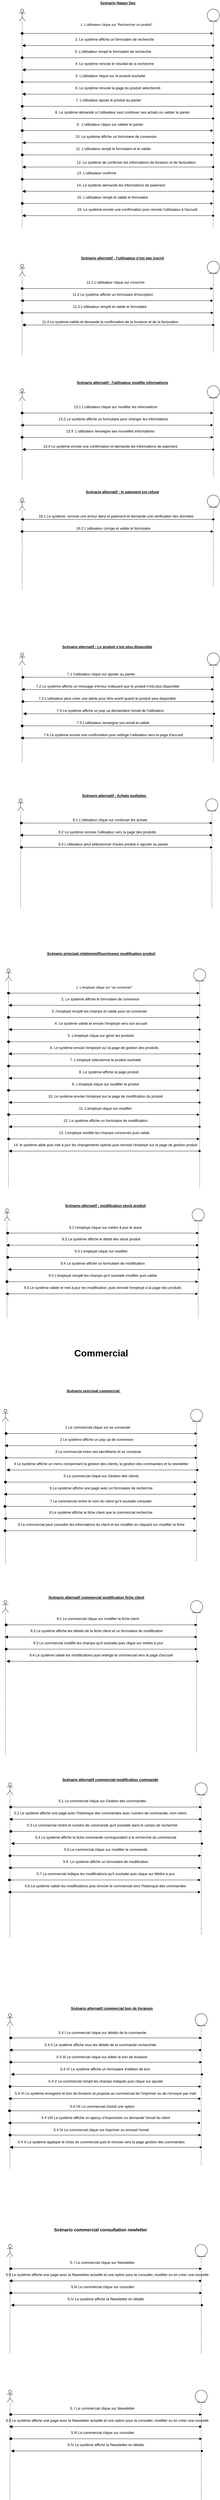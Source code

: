 <mxfile version="14.5.3" type="github">
  <diagram id="MZrCVbKPcxjubLTzTXuE" name="Page-1">
    <mxGraphModel dx="920" dy="552" grid="1" gridSize="10" guides="1" tooltips="1" connect="1" arrows="1" fold="1" page="1" pageScale="1" pageWidth="827" pageHeight="1169" math="0" shadow="0">
      <root>
        <mxCell id="0" />
        <mxCell id="1" parent="0" />
        <mxCell id="bp1Jh9y0F7wbUH62DtqD-1" value="" style="shape=umlLifeline;participant=umlEntity;perimeter=lifelinePerimeter;whiteSpace=wrap;html=1;container=1;collapsible=0;recursiveResize=0;verticalAlign=top;spacingTop=36;outlineConnect=0;size=40;" parent="1" vertex="1">
          <mxGeometry x="750" y="80" width="40" height="720" as="geometry" />
        </mxCell>
        <mxCell id="bp1Jh9y0F7wbUH62DtqD-2" value="" style="shape=umlLifeline;participant=umlActor;perimeter=lifelinePerimeter;whiteSpace=wrap;html=1;container=1;collapsible=0;recursiveResize=0;verticalAlign=top;spacingTop=36;outlineConnect=0;" parent="1" vertex="1">
          <mxGeometry x="130" y="80" width="20" height="720" as="geometry" />
        </mxCell>
        <mxCell id="bp1Jh9y0F7wbUH62DtqD-3" value="&lt;font size=&quot;1&quot;&gt;&lt;u&gt;&lt;b style=&quot;font-size: 12px&quot;&gt;Scénario Happy Day&lt;/b&gt;&lt;/u&gt;&lt;/font&gt;" style="text;html=1;align=center;verticalAlign=middle;resizable=0;points=[];autosize=1;" parent="1" vertex="1">
          <mxGeometry x="390" y="50" width="130" height="20" as="geometry" />
        </mxCell>
        <mxCell id="bp1Jh9y0F7wbUH62DtqD-5" value="1. L&#39;utilisateur clique sur &quot;Rechercher un produit&quot;" style="html=1;verticalAlign=bottom;startArrow=oval;startFill=1;endArrow=block;startSize=8;" parent="1" target="bp1Jh9y0F7wbUH62DtqD-1" edge="1">
          <mxGeometry x="-0.015" y="20" width="60" relative="1" as="geometry">
            <mxPoint x="140" y="160" as="sourcePoint" />
            <mxPoint x="200" y="160" as="targetPoint" />
            <mxPoint as="offset" />
          </mxGeometry>
        </mxCell>
        <mxCell id="bp1Jh9y0F7wbUH62DtqD-8" value="2. Le système affiche un formulaire de recherche" style="text;html=1;align=center;verticalAlign=middle;resizable=0;points=[];autosize=1;" parent="1" vertex="1">
          <mxGeometry x="304" y="170" width="280" height="20" as="geometry" />
        </mxCell>
        <mxCell id="bp1Jh9y0F7wbUH62DtqD-9" value="" style="html=1;verticalAlign=bottom;startArrow=oval;startFill=1;endArrow=block;startSize=8;" parent="1" target="bp1Jh9y0F7wbUH62DtqD-1" edge="1">
          <mxGeometry width="60" relative="1" as="geometry">
            <mxPoint x="140" y="240" as="sourcePoint" />
            <mxPoint x="499.5" y="240" as="targetPoint" />
          </mxGeometry>
        </mxCell>
        <mxCell id="bp1Jh9y0F7wbUH62DtqD-10" value="3. L&#39;utilisateur rempli le formulaire de recherche" style="text;html=1;align=center;verticalAlign=middle;resizable=0;points=[];autosize=1;" parent="1" vertex="1">
          <mxGeometry x="304" y="210" width="270" height="20" as="geometry" />
        </mxCell>
        <mxCell id="bp1Jh9y0F7wbUH62DtqD-12" value="" style="html=1;verticalAlign=bottom;startArrow=block;startFill=1;endArrow=oval;startSize=8;endFill=1;" parent="1" target="bp1Jh9y0F7wbUH62DtqD-1" edge="1">
          <mxGeometry x="0.001" y="10" width="60" relative="1" as="geometry">
            <mxPoint x="140.25" y="279.76" as="sourcePoint" />
            <mxPoint x="499.75" y="279.76" as="targetPoint" />
            <mxPoint as="offset" />
          </mxGeometry>
        </mxCell>
        <mxCell id="bp1Jh9y0F7wbUH62DtqD-13" value="4. Le système renvoie le résultat de la recherche" style="text;html=1;align=center;verticalAlign=middle;resizable=0;points=[];autosize=1;" parent="1" vertex="1">
          <mxGeometry x="309" y="250" width="270" height="20" as="geometry" />
        </mxCell>
        <mxCell id="bp1Jh9y0F7wbUH62DtqD-14" value="" style="html=1;verticalAlign=bottom;startArrow=oval;startFill=1;endArrow=block;startSize=8;" parent="1" target="bp1Jh9y0F7wbUH62DtqD-1" edge="1">
          <mxGeometry width="60" relative="1" as="geometry">
            <mxPoint x="140.25" y="320" as="sourcePoint" />
            <mxPoint x="499.75" y="320" as="targetPoint" />
          </mxGeometry>
        </mxCell>
        <mxCell id="bp1Jh9y0F7wbUH62DtqD-15" value="5. L&#39;utilisateur clique sur le produit souhaité" style="text;html=1;align=center;verticalAlign=middle;resizable=0;points=[];autosize=1;" parent="1" vertex="1">
          <mxGeometry x="305" y="290" width="250" height="20" as="geometry" />
        </mxCell>
        <mxCell id="bp1Jh9y0F7wbUH62DtqD-16" value="" style="html=1;verticalAlign=bottom;startArrow=block;startFill=1;endArrow=oval;startSize=8;endFill=1;" parent="1" source="bp1Jh9y0F7wbUH62DtqD-2" target="bp1Jh9y0F7wbUH62DtqD-1" edge="1">
          <mxGeometry x="0.001" y="10" width="60" relative="1" as="geometry">
            <mxPoint x="160" y="360" as="sourcePoint" />
            <mxPoint x="759.5" y="360" as="targetPoint" />
            <mxPoint as="offset" />
            <Array as="points">
              <mxPoint x="610" y="360" />
            </Array>
          </mxGeometry>
        </mxCell>
        <mxCell id="bp1Jh9y0F7wbUH62DtqD-17" value="6. Le système renvoie la page du produit sélectionné" style="text;html=1;align=center;verticalAlign=middle;resizable=0;points=[];autosize=1;" parent="1" vertex="1">
          <mxGeometry x="305" y="330" width="300" height="20" as="geometry" />
        </mxCell>
        <mxCell id="bp1Jh9y0F7wbUH62DtqD-18" value="" style="html=1;verticalAlign=bottom;startArrow=oval;startFill=1;endArrow=block;startSize=8;" parent="1" target="bp1Jh9y0F7wbUH62DtqD-1" edge="1">
          <mxGeometry width="60" relative="1" as="geometry">
            <mxPoint x="140.25" y="400" as="sourcePoint" />
            <mxPoint x="499.75" y="400" as="targetPoint" />
          </mxGeometry>
        </mxCell>
        <mxCell id="bp1Jh9y0F7wbUH62DtqD-19" value="" style="html=1;verticalAlign=bottom;startArrow=oval;startFill=1;endArrow=block;startSize=8;" parent="1" target="bp1Jh9y0F7wbUH62DtqD-1" edge="1">
          <mxGeometry width="60" relative="1" as="geometry">
            <mxPoint x="140.25" y="480" as="sourcePoint" />
            <mxPoint x="499.75" y="480" as="targetPoint" />
          </mxGeometry>
        </mxCell>
        <mxCell id="bp1Jh9y0F7wbUH62DtqD-20" value="" style="html=1;verticalAlign=bottom;startArrow=block;startFill=1;endArrow=oval;startSize=8;endFill=1;" parent="1" source="bp1Jh9y0F7wbUH62DtqD-2" edge="1">
          <mxGeometry x="0.001" y="10" width="60" relative="1" as="geometry">
            <mxPoint x="410" y="440" as="sourcePoint" />
            <mxPoint x="769.5" y="440" as="targetPoint" />
            <mxPoint as="offset" />
          </mxGeometry>
        </mxCell>
        <mxCell id="bp1Jh9y0F7wbUH62DtqD-21" value="" style="html=1;verticalAlign=bottom;startArrow=block;startFill=1;endArrow=oval;startSize=8;endFill=1;" parent="1" target="bp1Jh9y0F7wbUH62DtqD-1" edge="1">
          <mxGeometry x="0.001" y="10" width="60" relative="1" as="geometry">
            <mxPoint x="140.25" y="520" as="sourcePoint" />
            <mxPoint x="499.75" y="520" as="targetPoint" />
            <mxPoint as="offset" />
          </mxGeometry>
        </mxCell>
        <mxCell id="bp1Jh9y0F7wbUH62DtqD-22" value="7. L&#39;utilisateur ajoute le produit au panier" style="text;html=1;align=center;verticalAlign=middle;resizable=0;points=[];autosize=1;" parent="1" vertex="1">
          <mxGeometry x="309" y="370" width="230" height="20" as="geometry" />
        </mxCell>
        <mxCell id="bp1Jh9y0F7wbUH62DtqD-23" value="8. Le système demande si l&#39;utilisateur veut continuer ses achats ou valider le panier" style="text;html=1;align=center;verticalAlign=middle;resizable=0;points=[];autosize=1;" parent="1" vertex="1">
          <mxGeometry x="240" y="410" width="460" height="20" as="geometry" />
        </mxCell>
        <mxCell id="bp1Jh9y0F7wbUH62DtqD-24" value="9.&amp;nbsp; L&#39;utilisateur clique sur valider le panier" style="text;html=1;align=center;verticalAlign=middle;resizable=0;points=[];autosize=1;" parent="1" vertex="1">
          <mxGeometry x="309" y="450" width="240" height="20" as="geometry" />
        </mxCell>
        <mxCell id="bp1Jh9y0F7wbUH62DtqD-26" value="10. Le système affiche un formulaire de connexion" style="text;html=1;align=center;verticalAlign=middle;resizable=0;points=[];autosize=1;" parent="1" vertex="1">
          <mxGeometry x="309" y="490" width="280" height="20" as="geometry" />
        </mxCell>
        <mxCell id="bp1Jh9y0F7wbUH62DtqD-27" value="" style="html=1;verticalAlign=bottom;startArrow=oval;startFill=1;endArrow=block;startSize=8;" parent="1" edge="1">
          <mxGeometry width="60" relative="1" as="geometry">
            <mxPoint x="140.38" y="560" as="sourcePoint" />
            <mxPoint x="769.63" y="560" as="targetPoint" />
          </mxGeometry>
        </mxCell>
        <mxCell id="bp1Jh9y0F7wbUH62DtqD-28" value="11. L&#39;utilisateur rempli le formulaire et le valide" style="text;html=1;align=center;verticalAlign=middle;resizable=0;points=[];autosize=1;" parent="1" vertex="1">
          <mxGeometry x="310" y="530" width="260" height="20" as="geometry" />
        </mxCell>
        <mxCell id="bp1Jh9y0F7wbUH62DtqD-30" value="" style="html=1;verticalAlign=bottom;startArrow=block;startFill=1;endArrow=oval;startSize=8;endFill=1;" parent="1" edge="1">
          <mxGeometry x="0.001" y="10" width="60" relative="1" as="geometry">
            <mxPoint x="140.38" y="680" as="sourcePoint" />
            <mxPoint x="769.63" y="680" as="targetPoint" />
            <mxPoint as="offset" />
          </mxGeometry>
        </mxCell>
        <mxCell id="bp1Jh9y0F7wbUH62DtqD-31" value="" style="html=1;verticalAlign=bottom;startArrow=block;startFill=1;endArrow=oval;startSize=8;endFill=1;" parent="1" edge="1">
          <mxGeometry x="0.001" y="10" width="60" relative="1" as="geometry">
            <mxPoint x="140.38" y="600" as="sourcePoint" />
            <mxPoint x="769.63" y="600" as="targetPoint" />
            <mxPoint as="offset" />
          </mxGeometry>
        </mxCell>
        <mxCell id="bp1Jh9y0F7wbUH62DtqD-34" value="" style="html=1;verticalAlign=bottom;startArrow=oval;startFill=1;endArrow=block;startSize=8;" parent="1" edge="1">
          <mxGeometry width="60" relative="1" as="geometry">
            <mxPoint x="140.37" y="640" as="sourcePoint" />
            <mxPoint x="769.62" y="640" as="targetPoint" />
          </mxGeometry>
        </mxCell>
        <mxCell id="bp1Jh9y0F7wbUH62DtqD-35" value="12. Le système de confirmer les informations de livraison et de facturation" style="text;html=1;align=center;verticalAlign=middle;resizable=0;points=[];autosize=1;" parent="1" vertex="1">
          <mxGeometry x="310" y="574.5" width="410" height="20" as="geometry" />
        </mxCell>
        <mxCell id="bp1Jh9y0F7wbUH62DtqD-36" value="13. L&#39;utilisateur confirme" style="text;html=1;align=center;verticalAlign=middle;resizable=0;points=[];autosize=1;" parent="1" vertex="1">
          <mxGeometry x="310" y="610" width="150" height="20" as="geometry" />
        </mxCell>
        <mxCell id="bp1Jh9y0F7wbUH62DtqD-37" value="14. Le système demande les informations de paiement" style="text;html=1;align=center;verticalAlign=middle;resizable=0;points=[];autosize=1;" parent="1" vertex="1">
          <mxGeometry x="310" y="650" width="310" height="20" as="geometry" />
        </mxCell>
        <mxCell id="bp1Jh9y0F7wbUH62DtqD-38" value="" style="html=1;verticalAlign=bottom;startArrow=oval;startFill=1;endArrow=block;startSize=8;" parent="1" edge="1">
          <mxGeometry width="60" relative="1" as="geometry">
            <mxPoint x="140.37" y="720" as="sourcePoint" />
            <mxPoint x="769.62" y="720" as="targetPoint" />
          </mxGeometry>
        </mxCell>
        <mxCell id="bp1Jh9y0F7wbUH62DtqD-39" value="15. L&#39;utilisateur rempli et valide le formulaire&amp;nbsp;" style="text;html=1;align=center;verticalAlign=middle;resizable=0;points=[];autosize=1;" parent="1" vertex="1">
          <mxGeometry x="314" y="690" width="250" height="20" as="geometry" />
        </mxCell>
        <mxCell id="bp1Jh9y0F7wbUH62DtqD-40" value="" style="html=1;verticalAlign=bottom;startArrow=block;startFill=1;endArrow=oval;startSize=8;endFill=1;" parent="1" edge="1">
          <mxGeometry x="0.001" y="10" width="60" relative="1" as="geometry">
            <mxPoint x="140.37" y="760" as="sourcePoint" />
            <mxPoint x="769.62" y="760" as="targetPoint" />
            <mxPoint as="offset" />
          </mxGeometry>
        </mxCell>
        <mxCell id="bp1Jh9y0F7wbUH62DtqD-41" value="16. Le système envoie une confirmation puis renvoie l&#39;utilisateur à l&#39;accueil" style="text;html=1;align=center;verticalAlign=middle;resizable=0;points=[];autosize=1;" parent="1" vertex="1">
          <mxGeometry x="314" y="730" width="410" height="20" as="geometry" />
        </mxCell>
        <mxCell id="bp1Jh9y0F7wbUH62DtqD-7" value="" style="html=1;verticalAlign=bottom;startArrow=block;startFill=1;endArrow=oval;startSize=8;endFill=1;" parent="1" source="bp1Jh9y0F7wbUH62DtqD-2" target="bp1Jh9y0F7wbUH62DtqD-1" edge="1">
          <mxGeometry x="0.001" y="10" width="60" relative="1" as="geometry">
            <mxPoint x="410" y="180" as="sourcePoint" />
            <mxPoint x="769.5" y="180" as="targetPoint" />
            <Array as="points">
              <mxPoint x="460" y="200" />
            </Array>
            <mxPoint as="offset" />
          </mxGeometry>
        </mxCell>
        <mxCell id="bp1Jh9y0F7wbUH62DtqD-42" value="" style="shape=umlLifeline;participant=umlActor;perimeter=lifelinePerimeter;whiteSpace=wrap;html=1;container=1;collapsible=0;recursiveResize=0;verticalAlign=top;spacingTop=36;outlineConnect=0;" parent="1" vertex="1">
          <mxGeometry x="130" y="920" width="20" height="300" as="geometry" />
        </mxCell>
        <mxCell id="bp1Jh9y0F7wbUH62DtqD-43" value="" style="shape=umlLifeline;participant=umlEntity;perimeter=lifelinePerimeter;whiteSpace=wrap;html=1;container=1;collapsible=0;recursiveResize=0;verticalAlign=top;spacingTop=36;outlineConnect=0;" parent="1" vertex="1">
          <mxGeometry x="750" y="910" width="40" height="300" as="geometry" />
        </mxCell>
        <mxCell id="bp1Jh9y0F7wbUH62DtqD-44" value="&lt;b&gt;&lt;u&gt;Scénario alternatif : l&#39;utilisateur n&#39;est pas inscrit&lt;/u&gt;&lt;/b&gt;" style="text;html=1;align=center;verticalAlign=middle;resizable=0;points=[];autosize=1;" parent="1" vertex="1">
          <mxGeometry x="325" y="890" width="290" height="20" as="geometry" />
        </mxCell>
        <mxCell id="bp1Jh9y0F7wbUH62DtqD-45" value="" style="html=1;verticalAlign=bottom;startArrow=oval;startFill=1;endArrow=block;startSize=8;" parent="1" source="bp1Jh9y0F7wbUH62DtqD-42" target="bp1Jh9y0F7wbUH62DtqD-43" edge="1">
          <mxGeometry x="-1" y="71" width="60" relative="1" as="geometry">
            <mxPoint x="360" y="1010" as="sourcePoint" />
            <mxPoint x="770" y="990" as="targetPoint" />
            <Array as="points">
              <mxPoint x="720" y="1000" />
            </Array>
            <mxPoint x="-50" y="21" as="offset" />
          </mxGeometry>
        </mxCell>
        <mxCell id="bp1Jh9y0F7wbUH62DtqD-46" value="11.1 L&#39;utilisateur clique sur s&#39;inscrire&amp;nbsp;" style="text;html=1;align=center;verticalAlign=middle;resizable=0;points=[];autosize=1;" parent="1" vertex="1">
          <mxGeometry x="344" y="970" width="210" height="20" as="geometry" />
        </mxCell>
        <mxCell id="bp1Jh9y0F7wbUH62DtqD-47" value="" style="html=1;verticalAlign=bottom;startArrow=block;startFill=1;endArrow=oval;startSize=8;endFill=1;" parent="1" edge="1">
          <mxGeometry x="0.001" y="10" width="60" relative="1" as="geometry">
            <mxPoint x="134.37" y="1040" as="sourcePoint" />
            <mxPoint x="763.62" y="1040" as="targetPoint" />
            <mxPoint as="offset" />
          </mxGeometry>
        </mxCell>
        <mxCell id="bp1Jh9y0F7wbUH62DtqD-48" value="11.2 Le système affiche un formulaire d&#39;inscription&amp;nbsp;" style="text;html=1;align=center;verticalAlign=middle;resizable=0;points=[];autosize=1;" parent="1" vertex="1">
          <mxGeometry x="300" y="1010" width="280" height="20" as="geometry" />
        </mxCell>
        <mxCell id="bp1Jh9y0F7wbUH62DtqD-49" value="" style="html=1;verticalAlign=bottom;startArrow=oval;startFill=1;endArrow=block;startSize=8;" parent="1" edge="1">
          <mxGeometry x="-1" y="71" width="60" relative="1" as="geometry">
            <mxPoint x="139.781" y="1080" as="sourcePoint" />
            <mxPoint x="770.21" y="1080" as="targetPoint" />
            <Array as="points">
              <mxPoint x="720.71" y="1080" />
            </Array>
            <mxPoint x="-50" y="21" as="offset" />
          </mxGeometry>
        </mxCell>
        <mxCell id="bp1Jh9y0F7wbUH62DtqD-50" value="" style="html=1;verticalAlign=bottom;startArrow=block;startFill=1;endArrow=oval;startSize=8;endFill=1;" parent="1" edge="1">
          <mxGeometry x="0.001" y="10" width="60" relative="1" as="geometry">
            <mxPoint x="140.38" y="1120" as="sourcePoint" />
            <mxPoint x="769.63" y="1120" as="targetPoint" />
            <mxPoint as="offset" />
          </mxGeometry>
        </mxCell>
        <mxCell id="bp1Jh9y0F7wbUH62DtqD-51" value="11.3 L&#39;utilisateur remplit et valide le formulaire&amp;nbsp;" style="text;html=1;align=center;verticalAlign=middle;resizable=0;points=[];autosize=1;" parent="1" vertex="1">
          <mxGeometry x="300" y="1050" width="260" height="20" as="geometry" />
        </mxCell>
        <mxCell id="bp1Jh9y0F7wbUH62DtqD-52" value="11.4 Le système valide et demande la confirmation de la livraison et de la facturation" style="text;html=1;align=center;verticalAlign=middle;resizable=0;points=[];autosize=1;" parent="1" vertex="1">
          <mxGeometry x="200" y="1100" width="460" height="20" as="geometry" />
        </mxCell>
        <mxCell id="bp1Jh9y0F7wbUH62DtqD-53" value="" style="shape=umlLifeline;participant=umlActor;perimeter=lifelinePerimeter;whiteSpace=wrap;html=1;container=1;collapsible=0;recursiveResize=0;verticalAlign=top;spacingTop=36;outlineConnect=0;" parent="1" vertex="1">
          <mxGeometry x="130" y="1330" width="20" height="300" as="geometry" />
        </mxCell>
        <mxCell id="bp1Jh9y0F7wbUH62DtqD-54" value="" style="shape=umlLifeline;participant=umlEntity;perimeter=lifelinePerimeter;whiteSpace=wrap;html=1;container=1;collapsible=0;recursiveResize=0;verticalAlign=top;spacingTop=36;outlineConnect=0;" parent="1" vertex="1">
          <mxGeometry x="750" y="1320" width="40" height="300" as="geometry" />
        </mxCell>
        <mxCell id="bp1Jh9y0F7wbUH62DtqD-55" value="&lt;b&gt;&lt;u&gt;Scénario alternatif : l&#39;utilisateur modifie informations&lt;/u&gt;&lt;/b&gt;" style="text;html=1;align=center;verticalAlign=middle;resizable=0;points=[];autosize=1;" parent="1" vertex="1">
          <mxGeometry x="310" y="1300" width="320" height="20" as="geometry" />
        </mxCell>
        <mxCell id="bp1Jh9y0F7wbUH62DtqD-56" value="" style="html=1;verticalAlign=bottom;startArrow=oval;startFill=1;endArrow=block;startSize=8;" parent="1" source="bp1Jh9y0F7wbUH62DtqD-53" target="bp1Jh9y0F7wbUH62DtqD-54" edge="1">
          <mxGeometry x="-1" y="71" width="60" relative="1" as="geometry">
            <mxPoint x="360" y="1420" as="sourcePoint" />
            <mxPoint x="770" y="1400" as="targetPoint" />
            <Array as="points">
              <mxPoint x="720" y="1410" />
            </Array>
            <mxPoint x="-50" y="21" as="offset" />
          </mxGeometry>
        </mxCell>
        <mxCell id="bp1Jh9y0F7wbUH62DtqD-57" value="13.1 L&#39;utilisateur clique sur modifier les informations&amp;nbsp;" style="text;html=1;align=center;verticalAlign=middle;resizable=0;points=[];autosize=1;" parent="1" vertex="1">
          <mxGeometry x="304" y="1380" width="290" height="20" as="geometry" />
        </mxCell>
        <mxCell id="bp1Jh9y0F7wbUH62DtqD-58" value="" style="html=1;verticalAlign=bottom;startArrow=block;startFill=1;endArrow=oval;startSize=8;endFill=1;" parent="1" edge="1">
          <mxGeometry x="0.001" y="10" width="60" relative="1" as="geometry">
            <mxPoint x="134.37" y="1450" as="sourcePoint" />
            <mxPoint x="763.62" y="1450" as="targetPoint" />
            <mxPoint as="offset" />
          </mxGeometry>
        </mxCell>
        <mxCell id="bp1Jh9y0F7wbUH62DtqD-59" value="13.2 Le système affiche un formulaire pour changer les informations" style="text;html=1;align=center;verticalAlign=middle;resizable=0;points=[];autosize=1;" parent="1" vertex="1">
          <mxGeometry x="250" y="1420" width="380" height="20" as="geometry" />
        </mxCell>
        <mxCell id="bp1Jh9y0F7wbUH62DtqD-60" value="" style="html=1;verticalAlign=bottom;startArrow=oval;startFill=1;endArrow=block;startSize=8;" parent="1" edge="1">
          <mxGeometry x="-1" y="71" width="60" relative="1" as="geometry">
            <mxPoint x="139.781" y="1490" as="sourcePoint" />
            <mxPoint x="770.21" y="1490" as="targetPoint" />
            <Array as="points">
              <mxPoint x="720.71" y="1490" />
            </Array>
            <mxPoint x="-50" y="21" as="offset" />
          </mxGeometry>
        </mxCell>
        <mxCell id="bp1Jh9y0F7wbUH62DtqD-61" value="" style="html=1;verticalAlign=bottom;startArrow=block;startFill=1;endArrow=oval;startSize=8;endFill=1;" parent="1" edge="1">
          <mxGeometry x="0.001" y="10" width="60" relative="1" as="geometry">
            <mxPoint x="140.38" y="1530" as="sourcePoint" />
            <mxPoint x="769.63" y="1530" as="targetPoint" />
            <mxPoint as="offset" />
          </mxGeometry>
        </mxCell>
        <mxCell id="bp1Jh9y0F7wbUH62DtqD-62" value="13.3&amp;nbsp; L&#39;utilisateur renseigne ses nouvelles informations" style="text;html=1;align=center;verticalAlign=middle;resizable=0;points=[];autosize=1;" parent="1" vertex="1">
          <mxGeometry x="275" y="1460" width="310" height="20" as="geometry" />
        </mxCell>
        <mxCell id="bp1Jh9y0F7wbUH62DtqD-63" value="13.4 Le système envoie une confirmation et demande les informations de paiement" style="text;html=1;align=center;verticalAlign=middle;resizable=0;points=[];autosize=1;" parent="1" vertex="1">
          <mxGeometry x="200" y="1510" width="460" height="20" as="geometry" />
        </mxCell>
        <mxCell id="bp1Jh9y0F7wbUH62DtqD-65" value="" style="shape=umlLifeline;participant=umlActor;perimeter=lifelinePerimeter;whiteSpace=wrap;html=1;container=1;collapsible=0;recursiveResize=0;verticalAlign=top;spacingTop=36;outlineConnect=0;" parent="1" vertex="1">
          <mxGeometry x="130" y="1690" width="20" height="300" as="geometry" />
        </mxCell>
        <mxCell id="bp1Jh9y0F7wbUH62DtqD-66" value="" style="shape=umlLifeline;participant=umlEntity;perimeter=lifelinePerimeter;whiteSpace=wrap;html=1;container=1;collapsible=0;recursiveResize=0;verticalAlign=top;spacingTop=36;outlineConnect=0;" parent="1" vertex="1">
          <mxGeometry x="750" y="1680" width="40" height="300" as="geometry" />
        </mxCell>
        <mxCell id="bp1Jh9y0F7wbUH62DtqD-67" value="&lt;b&gt;&lt;u&gt;Scénario alternatif : le paiement est refusé&lt;/u&gt;&lt;/b&gt;" style="text;html=1;align=center;verticalAlign=middle;resizable=0;points=[];autosize=1;" parent="1" vertex="1">
          <mxGeometry x="340" y="1660" width="260" height="20" as="geometry" />
        </mxCell>
        <mxCell id="bp1Jh9y0F7wbUH62DtqD-69" value="16.1 Le système&amp;nbsp; renvoie une erreur dans le paiement et demande une vérification des données" style="text;html=1;align=center;verticalAlign=middle;resizable=0;points=[];autosize=1;" parent="1" vertex="1">
          <mxGeometry x="184" y="1740" width="530" height="20" as="geometry" />
        </mxCell>
        <mxCell id="bp1Jh9y0F7wbUH62DtqD-70" value="" style="html=1;verticalAlign=bottom;startArrow=block;startFill=1;endArrow=oval;startSize=8;endFill=1;" parent="1" edge="1">
          <mxGeometry x="0.001" y="10" width="60" relative="1" as="geometry">
            <mxPoint x="134.37" y="1760" as="sourcePoint" />
            <mxPoint x="770" y="1760" as="targetPoint" />
            <mxPoint as="offset" />
          </mxGeometry>
        </mxCell>
        <mxCell id="bp1Jh9y0F7wbUH62DtqD-71" value="16.2 L&#39;utilisateur corrige et valide le formulaire" style="text;html=1;align=center;verticalAlign=middle;resizable=0;points=[];autosize=1;" parent="1" vertex="1">
          <mxGeometry x="310" y="1780" width="260" height="20" as="geometry" />
        </mxCell>
        <mxCell id="bp1Jh9y0F7wbUH62DtqD-72" value="" style="html=1;verticalAlign=bottom;startArrow=oval;startFill=1;endArrow=block;startSize=8;" parent="1" edge="1">
          <mxGeometry x="-1" y="71" width="60" relative="1" as="geometry">
            <mxPoint x="139.781" y="1800" as="sourcePoint" />
            <mxPoint x="770.21" y="1800" as="targetPoint" />
            <Array as="points">
              <mxPoint x="720.71" y="1800" />
            </Array>
            <mxPoint x="-50" y="21" as="offset" />
          </mxGeometry>
        </mxCell>
        <mxCell id="WXvjH9I04tcjTVUaUVk6-1" value="&lt;b&gt;&lt;u&gt;Scénario alternatif : Le produit n&#39;est plus disponible&lt;/u&gt;&lt;/b&gt;" style="text;html=1;align=center;verticalAlign=middle;resizable=0;points=[];autosize=1;" parent="1" vertex="1">
          <mxGeometry x="265" y="2170" width="310" height="20" as="geometry" />
        </mxCell>
        <mxCell id="WXvjH9I04tcjTVUaUVk6-2" value="" style="shape=umlLifeline;participant=umlActor;perimeter=lifelinePerimeter;whiteSpace=wrap;html=1;container=1;collapsible=0;recursiveResize=0;verticalAlign=top;spacingTop=36;outlineConnect=0;size=40;" parent="1" vertex="1">
          <mxGeometry x="130" y="2200" width="20" height="360" as="geometry" />
        </mxCell>
        <mxCell id="WXvjH9I04tcjTVUaUVk6-3" value="" style="shape=umlLifeline;participant=umlEntity;perimeter=lifelinePerimeter;whiteSpace=wrap;html=1;container=1;collapsible=0;recursiveResize=0;verticalAlign=top;spacingTop=36;outlineConnect=0;" parent="1" vertex="1">
          <mxGeometry x="750" y="2200" width="40" height="360" as="geometry" />
        </mxCell>
        <mxCell id="WXvjH9I04tcjTVUaUVk6-4" value="" style="html=1;verticalAlign=bottom;startArrow=oval;startFill=1;endArrow=block;startSize=8;" parent="1" edge="1">
          <mxGeometry x="-1" y="71" width="60" relative="1" as="geometry">
            <mxPoint x="142.21" y="2280" as="sourcePoint" />
            <mxPoint x="772.21" y="2280" as="targetPoint" />
            <Array as="points">
              <mxPoint x="722.71" y="2280" />
            </Array>
            <mxPoint x="-50" y="21" as="offset" />
          </mxGeometry>
        </mxCell>
        <mxCell id="WXvjH9I04tcjTVUaUVk6-5" value="" style="html=1;verticalAlign=bottom;startArrow=block;startFill=1;endArrow=oval;startSize=8;endFill=1;" parent="1" edge="1">
          <mxGeometry x="0.001" y="10" width="60" relative="1" as="geometry">
            <mxPoint x="137.08" y="2320" as="sourcePoint" />
            <mxPoint x="766.33" y="2320" as="targetPoint" />
            <mxPoint as="offset" />
          </mxGeometry>
        </mxCell>
        <mxCell id="WXvjH9I04tcjTVUaUVk6-6" value="" style="html=1;verticalAlign=bottom;startArrow=oval;startFill=1;endArrow=block;startSize=8;" parent="1" edge="1">
          <mxGeometry x="-1" y="71" width="60" relative="1" as="geometry">
            <mxPoint x="142.491" y="2360" as="sourcePoint" />
            <mxPoint x="772.92" y="2360" as="targetPoint" />
            <Array as="points">
              <mxPoint x="723.42" y="2360" />
            </Array>
            <mxPoint x="-50" y="21" as="offset" />
          </mxGeometry>
        </mxCell>
        <mxCell id="WXvjH9I04tcjTVUaUVk6-7" value="" style="html=1;verticalAlign=bottom;startArrow=block;startFill=1;endArrow=oval;startSize=8;endFill=1;" parent="1" edge="1">
          <mxGeometry x="0.001" y="10" width="60" relative="1" as="geometry">
            <mxPoint x="143.09" y="2400" as="sourcePoint" />
            <mxPoint x="772.34" y="2400" as="targetPoint" />
            <mxPoint as="offset" />
          </mxGeometry>
        </mxCell>
        <mxCell id="WXvjH9I04tcjTVUaUVk6-8" value="7.1 l&#39;utilisateur clique sur ajouter au panier" style="text;html=1;align=center;verticalAlign=middle;resizable=0;points=[];autosize=1;" parent="1" vertex="1">
          <mxGeometry x="280" y="2260" width="240" height="20" as="geometry" />
        </mxCell>
        <mxCell id="WXvjH9I04tcjTVUaUVk6-9" value="&amp;nbsp; &amp;nbsp; &amp;nbsp; &amp;nbsp; &amp;nbsp; &amp;nbsp; &amp;nbsp;7.2 Le système affiche un message d&#39;erreur indiquant que le produit n&#39;est plus disponible" style="text;html=1;align=center;verticalAlign=middle;resizable=0;points=[];autosize=1;" parent="1" vertex="1">
          <mxGeometry x="135" y="2300" width="530" height="20" as="geometry" />
        </mxCell>
        <mxCell id="WXvjH9I04tcjTVUaUVk6-10" value="7.3 L&#39;utilisateur peut créer une alerte pour être averti quand le produit sera disponible" style="text;html=1;align=center;verticalAlign=middle;resizable=0;points=[];autosize=1;" parent="1" vertex="1">
          <mxGeometry x="185" y="2340" width="470" height="20" as="geometry" />
        </mxCell>
        <mxCell id="WXvjH9I04tcjTVUaUVk6-11" value="7.4 Le système affiche un pop up demandant l&#39;email de l&#39;utilisateur" style="text;html=1;align=center;verticalAlign=middle;resizable=0;points=[];autosize=1;" parent="1" vertex="1">
          <mxGeometry x="245" y="2380" width="370" height="20" as="geometry" />
        </mxCell>
        <mxCell id="WXvjH9I04tcjTVUaUVk6-12" value="" style="html=1;verticalAlign=bottom;startArrow=oval;startFill=1;endArrow=block;startSize=8;" parent="1" edge="1">
          <mxGeometry x="-1" y="71" width="60" relative="1" as="geometry">
            <mxPoint x="140.0" y="2440" as="sourcePoint" />
            <mxPoint x="770" y="2440" as="targetPoint" />
            <Array as="points">
              <mxPoint x="720.5" y="2440" />
            </Array>
            <mxPoint x="-50" y="21" as="offset" />
          </mxGeometry>
        </mxCell>
        <mxCell id="WXvjH9I04tcjTVUaUVk6-13" value="7.5 L&#39;utilisateur renseigne son email et valide" style="text;html=1;align=center;verticalAlign=middle;resizable=0;points=[];autosize=1;" parent="1" vertex="1">
          <mxGeometry x="314" y="2420" width="250" height="20" as="geometry" />
        </mxCell>
        <mxCell id="WXvjH9I04tcjTVUaUVk6-14" value="" style="html=1;verticalAlign=bottom;startArrow=block;startFill=1;endArrow=oval;startSize=8;endFill=1;" parent="1" edge="1">
          <mxGeometry x="0.001" y="10" width="60" relative="1" as="geometry">
            <mxPoint x="134.37" y="2480" as="sourcePoint" />
            <mxPoint x="763.62" y="2480" as="targetPoint" />
            <mxPoint as="offset" />
          </mxGeometry>
        </mxCell>
        <mxCell id="WXvjH9I04tcjTVUaUVk6-15" value="7.6 Le système envoie une confirmation puis redirige l&#39;utilisateur vers la page d&#39;accueil" style="text;html=1;align=center;verticalAlign=middle;resizable=0;points=[];autosize=1;" parent="1" vertex="1">
          <mxGeometry x="205" y="2460" width="470" height="20" as="geometry" />
        </mxCell>
        <mxCell id="WXvjH9I04tcjTVUaUVk6-16" value="&lt;b&gt;&lt;u&gt;Scénario alternatif : Achats multiples&amp;nbsp;&lt;/u&gt;&lt;/b&gt;" style="text;html=1;align=center;verticalAlign=middle;resizable=0;points=[];autosize=1;" parent="1" vertex="1">
          <mxGeometry x="329" y="2660" width="230" height="20" as="geometry" />
        </mxCell>
        <mxCell id="WXvjH9I04tcjTVUaUVk6-17" value="" style="shape=umlLifeline;participant=umlActor;perimeter=lifelinePerimeter;whiteSpace=wrap;html=1;container=1;collapsible=0;recursiveResize=0;verticalAlign=top;spacingTop=36;outlineConnect=0;size=40;" parent="1" vertex="1">
          <mxGeometry x="125" y="2680" width="20" height="360" as="geometry" />
        </mxCell>
        <mxCell id="WXvjH9I04tcjTVUaUVk6-18" value="" style="shape=umlLifeline;participant=umlEntity;perimeter=lifelinePerimeter;whiteSpace=wrap;html=1;container=1;collapsible=0;recursiveResize=0;verticalAlign=top;spacingTop=36;outlineConnect=0;" parent="1" vertex="1">
          <mxGeometry x="745" y="2680" width="40" height="360" as="geometry" />
        </mxCell>
        <mxCell id="WXvjH9I04tcjTVUaUVk6-19" value="" style="html=1;verticalAlign=bottom;startArrow=oval;startFill=1;endArrow=block;startSize=8;" parent="1" edge="1">
          <mxGeometry x="-1" y="71" width="60" relative="1" as="geometry">
            <mxPoint x="137.21" y="2760" as="sourcePoint" />
            <mxPoint x="767.21" y="2760" as="targetPoint" />
            <Array as="points">
              <mxPoint x="717.71" y="2760" />
            </Array>
            <mxPoint x="-50" y="21" as="offset" />
          </mxGeometry>
        </mxCell>
        <mxCell id="WXvjH9I04tcjTVUaUVk6-20" value="" style="html=1;verticalAlign=bottom;startArrow=block;startFill=1;endArrow=oval;startSize=8;endFill=1;" parent="1" edge="1">
          <mxGeometry x="0.001" y="10" width="60" relative="1" as="geometry">
            <mxPoint x="132.08" y="2800" as="sourcePoint" />
            <mxPoint x="761.33" y="2800" as="targetPoint" />
            <mxPoint as="offset" />
          </mxGeometry>
        </mxCell>
        <mxCell id="WXvjH9I04tcjTVUaUVk6-21" value="" style="html=1;verticalAlign=bottom;startArrow=oval;startFill=1;endArrow=block;startSize=8;" parent="1" edge="1">
          <mxGeometry x="-1" y="71" width="60" relative="1" as="geometry">
            <mxPoint x="137.491" y="2840" as="sourcePoint" />
            <mxPoint x="767.92" y="2840" as="targetPoint" />
            <Array as="points">
              <mxPoint x="718.42" y="2840" />
            </Array>
            <mxPoint x="-50" y="21" as="offset" />
          </mxGeometry>
        </mxCell>
        <mxCell id="WXvjH9I04tcjTVUaUVk6-31" value="8.1 L&#39;utilisateur clique sur continuer les achats" style="text;html=1;align=center;verticalAlign=middle;resizable=0;points=[];autosize=1;" parent="1" vertex="1">
          <mxGeometry x="299" y="2740" width="260" height="20" as="geometry" />
        </mxCell>
        <mxCell id="WXvjH9I04tcjTVUaUVk6-32" value="8.2 Le système renvoie l&#39;utilisateur vers la page des produits" style="text;html=1;align=center;verticalAlign=middle;resizable=0;points=[];autosize=1;" parent="1" vertex="1">
          <mxGeometry x="250" y="2780" width="340" height="20" as="geometry" />
        </mxCell>
        <mxCell id="WXvjH9I04tcjTVUaUVk6-33" value="8.3 L&#39;utilisateur peut sélectionner d&#39;autre produit à rajouter au panier" style="text;html=1;align=center;verticalAlign=middle;resizable=0;points=[];autosize=1;" parent="1" vertex="1">
          <mxGeometry x="250" y="2820" width="380" height="20" as="geometry" />
        </mxCell>
        <mxCell id="FsZHeZZL7pEjZ1U_OA7q-1" value="&lt;b&gt;&lt;u&gt;Scénario principal relationnel/fournisseur modification produit&lt;/u&gt;&lt;/b&gt;" style="text;html=1;align=center;verticalAlign=middle;resizable=0;points=[];autosize=1;" parent="1" vertex="1">
          <mxGeometry x="215" y="3180" width="370" height="20" as="geometry" />
        </mxCell>
        <mxCell id="FsZHeZZL7pEjZ1U_OA7q-2" value="" style="shape=umlLifeline;participant=umlEntity;perimeter=lifelinePerimeter;whiteSpace=wrap;html=1;container=1;collapsible=0;recursiveResize=0;verticalAlign=top;spacingTop=36;outlineConnect=0;size=40;" parent="1" vertex="1">
          <mxGeometry x="705" y="3240" width="40" height="720" as="geometry" />
        </mxCell>
        <mxCell id="FsZHeZZL7pEjZ1U_OA7q-3" value="" style="shape=umlLifeline;participant=umlActor;perimeter=lifelinePerimeter;whiteSpace=wrap;html=1;container=1;collapsible=0;recursiveResize=0;verticalAlign=top;spacingTop=36;outlineConnect=0;" parent="1" vertex="1">
          <mxGeometry x="85" y="3240" width="20" height="720" as="geometry" />
        </mxCell>
        <mxCell id="FsZHeZZL7pEjZ1U_OA7q-4" value="1. L&#39;employé clique sur &quot;se connecter&quot;" style="html=1;verticalAlign=bottom;startArrow=oval;startFill=1;endArrow=block;startSize=8;" parent="1" target="FsZHeZZL7pEjZ1U_OA7q-2" edge="1">
          <mxGeometry x="0.001" y="10" width="60" relative="1" as="geometry">
            <mxPoint x="95" y="3320" as="sourcePoint" />
            <mxPoint x="155" y="3320" as="targetPoint" />
            <mxPoint as="offset" />
          </mxGeometry>
        </mxCell>
        <mxCell id="FsZHeZZL7pEjZ1U_OA7q-5" value="2. Le système affiche le formulaire de connexion&amp;nbsp;" style="text;html=1;align=center;verticalAlign=middle;resizable=0;points=[];autosize=1;" parent="1" vertex="1">
          <mxGeometry x="259" y="3330" width="280" height="20" as="geometry" />
        </mxCell>
        <mxCell id="FsZHeZZL7pEjZ1U_OA7q-6" value="" style="html=1;verticalAlign=bottom;startArrow=oval;startFill=1;endArrow=block;startSize=8;" parent="1" target="FsZHeZZL7pEjZ1U_OA7q-2" edge="1">
          <mxGeometry width="60" relative="1" as="geometry">
            <mxPoint x="95" y="3400" as="sourcePoint" />
            <mxPoint x="454.5" y="3400" as="targetPoint" />
          </mxGeometry>
        </mxCell>
        <mxCell id="FsZHeZZL7pEjZ1U_OA7q-7" value="3. l&#39;employé remplit les champs et valide pour se connecter" style="text;html=1;align=center;verticalAlign=middle;resizable=0;points=[];autosize=1;" parent="1" vertex="1">
          <mxGeometry x="229" y="3370" width="330" height="20" as="geometry" />
        </mxCell>
        <mxCell id="FsZHeZZL7pEjZ1U_OA7q-8" value="" style="html=1;verticalAlign=bottom;startArrow=block;startFill=1;endArrow=oval;startSize=8;endFill=1;" parent="1" target="FsZHeZZL7pEjZ1U_OA7q-2" edge="1">
          <mxGeometry x="0.001" y="10" width="60" relative="1" as="geometry">
            <mxPoint x="95.25" y="3439.76" as="sourcePoint" />
            <mxPoint x="454.75" y="3439.76" as="targetPoint" />
            <mxPoint as="offset" />
          </mxGeometry>
        </mxCell>
        <mxCell id="FsZHeZZL7pEjZ1U_OA7q-9" value="4. Le système valide et envoie l&#39;employé vers son accueil" style="text;html=1;align=center;verticalAlign=middle;resizable=0;points=[];autosize=1;" parent="1" vertex="1">
          <mxGeometry x="239" y="3410" width="320" height="20" as="geometry" />
        </mxCell>
        <mxCell id="FsZHeZZL7pEjZ1U_OA7q-10" value="" style="html=1;verticalAlign=bottom;startArrow=oval;startFill=1;endArrow=block;startSize=8;" parent="1" target="FsZHeZZL7pEjZ1U_OA7q-2" edge="1">
          <mxGeometry width="60" relative="1" as="geometry">
            <mxPoint x="95.25" y="3480" as="sourcePoint" />
            <mxPoint x="454.75" y="3480" as="targetPoint" />
          </mxGeometry>
        </mxCell>
        <mxCell id="FsZHeZZL7pEjZ1U_OA7q-11" value="5. L&#39;employé clique sur gérer les produits" style="text;html=1;align=center;verticalAlign=middle;resizable=0;points=[];autosize=1;" parent="1" vertex="1">
          <mxGeometry x="284" y="3450" width="230" height="20" as="geometry" />
        </mxCell>
        <mxCell id="FsZHeZZL7pEjZ1U_OA7q-12" value="" style="html=1;verticalAlign=bottom;startArrow=block;startFill=1;endArrow=oval;startSize=8;endFill=1;" parent="1" source="FsZHeZZL7pEjZ1U_OA7q-3" target="FsZHeZZL7pEjZ1U_OA7q-2" edge="1">
          <mxGeometry x="0.001" y="10" width="60" relative="1" as="geometry">
            <mxPoint x="115" y="3520" as="sourcePoint" />
            <mxPoint x="714.5" y="3520" as="targetPoint" />
            <mxPoint as="offset" />
            <Array as="points">
              <mxPoint x="565" y="3520" />
            </Array>
          </mxGeometry>
        </mxCell>
        <mxCell id="FsZHeZZL7pEjZ1U_OA7q-13" value="6. Le système envoie l&#39;employé sur la page de gestion des produits" style="text;html=1;align=center;verticalAlign=middle;resizable=0;points=[];autosize=1;" parent="1" vertex="1">
          <mxGeometry x="225" y="3490" width="370" height="20" as="geometry" />
        </mxCell>
        <mxCell id="FsZHeZZL7pEjZ1U_OA7q-14" value="" style="html=1;verticalAlign=bottom;startArrow=oval;startFill=1;endArrow=block;startSize=8;" parent="1" target="FsZHeZZL7pEjZ1U_OA7q-2" edge="1">
          <mxGeometry width="60" relative="1" as="geometry">
            <mxPoint x="95.25" y="3560" as="sourcePoint" />
            <mxPoint x="454.75" y="3560" as="targetPoint" />
          </mxGeometry>
        </mxCell>
        <mxCell id="FsZHeZZL7pEjZ1U_OA7q-15" value="" style="html=1;verticalAlign=bottom;startArrow=oval;startFill=1;endArrow=block;startSize=8;" parent="1" target="FsZHeZZL7pEjZ1U_OA7q-2" edge="1">
          <mxGeometry width="60" relative="1" as="geometry">
            <mxPoint x="95.25" y="3640" as="sourcePoint" />
            <mxPoint x="454.75" y="3640" as="targetPoint" />
          </mxGeometry>
        </mxCell>
        <mxCell id="FsZHeZZL7pEjZ1U_OA7q-16" value="" style="html=1;verticalAlign=bottom;startArrow=block;startFill=1;endArrow=oval;startSize=8;endFill=1;" parent="1" source="FsZHeZZL7pEjZ1U_OA7q-3" edge="1">
          <mxGeometry x="0.001" y="10" width="60" relative="1" as="geometry">
            <mxPoint x="365" y="3600" as="sourcePoint" />
            <mxPoint x="724.5" y="3600" as="targetPoint" />
            <mxPoint as="offset" />
          </mxGeometry>
        </mxCell>
        <mxCell id="FsZHeZZL7pEjZ1U_OA7q-17" value="" style="html=1;verticalAlign=bottom;startArrow=block;startFill=1;endArrow=oval;startSize=8;endFill=1;" parent="1" target="FsZHeZZL7pEjZ1U_OA7q-2" edge="1">
          <mxGeometry x="0.001" y="10" width="60" relative="1" as="geometry">
            <mxPoint x="95.25" y="3680" as="sourcePoint" />
            <mxPoint x="454.75" y="3680" as="targetPoint" />
            <mxPoint as="offset" />
          </mxGeometry>
        </mxCell>
        <mxCell id="FsZHeZZL7pEjZ1U_OA7q-18" value="7. L&#39;employé sélectionne le produit souhaité" style="text;html=1;align=center;verticalAlign=middle;resizable=0;points=[];autosize=1;" parent="1" vertex="1">
          <mxGeometry x="289" y="3530" width="250" height="20" as="geometry" />
        </mxCell>
        <mxCell id="FsZHeZZL7pEjZ1U_OA7q-19" value="8. Le système affiche la page produit" style="text;html=1;align=center;verticalAlign=middle;resizable=0;points=[];autosize=1;" parent="1" vertex="1">
          <mxGeometry x="320" y="3570" width="210" height="20" as="geometry" />
        </mxCell>
        <mxCell id="FsZHeZZL7pEjZ1U_OA7q-20" value="9. L&#39;employé clique sur modifier le produit" style="text;html=1;align=center;verticalAlign=middle;resizable=0;points=[];autosize=1;" parent="1" vertex="1">
          <mxGeometry x="294" y="3610" width="240" height="20" as="geometry" />
        </mxCell>
        <mxCell id="FsZHeZZL7pEjZ1U_OA7q-21" value="10. Le système envoie l&#39;employé sur la page de modification du produit" style="text;html=1;align=center;verticalAlign=middle;resizable=0;points=[];autosize=1;" parent="1" vertex="1">
          <mxGeometry x="219" y="3650" width="390" height="20" as="geometry" />
        </mxCell>
        <mxCell id="FsZHeZZL7pEjZ1U_OA7q-22" value="" style="html=1;verticalAlign=bottom;startArrow=oval;startFill=1;endArrow=block;startSize=8;" parent="1" edge="1">
          <mxGeometry width="60" relative="1" as="geometry">
            <mxPoint x="95.38" y="3720" as="sourcePoint" />
            <mxPoint x="724.63" y="3720" as="targetPoint" />
          </mxGeometry>
        </mxCell>
        <mxCell id="FsZHeZZL7pEjZ1U_OA7q-23" value="11. L&#39;employé clique sur modifier" style="text;html=1;align=center;verticalAlign=middle;resizable=0;points=[];autosize=1;" parent="1" vertex="1">
          <mxGeometry x="319" y="3690" width="190" height="20" as="geometry" />
        </mxCell>
        <mxCell id="FsZHeZZL7pEjZ1U_OA7q-24" value="" style="html=1;verticalAlign=bottom;startArrow=block;startFill=1;endArrow=oval;startSize=8;endFill=1;" parent="1" edge="1">
          <mxGeometry x="0.001" y="10" width="60" relative="1" as="geometry">
            <mxPoint x="95.38" y="3840" as="sourcePoint" />
            <mxPoint x="724.63" y="3840" as="targetPoint" />
            <mxPoint as="offset" />
          </mxGeometry>
        </mxCell>
        <mxCell id="FsZHeZZL7pEjZ1U_OA7q-25" value="" style="html=1;verticalAlign=bottom;startArrow=block;startFill=1;endArrow=oval;startSize=8;endFill=1;" parent="1" edge="1">
          <mxGeometry x="0.001" y="10" width="60" relative="1" as="geometry">
            <mxPoint x="95.38" y="3760" as="sourcePoint" />
            <mxPoint x="724.63" y="3760" as="targetPoint" />
            <mxPoint as="offset" />
          </mxGeometry>
        </mxCell>
        <mxCell id="FsZHeZZL7pEjZ1U_OA7q-26" value="" style="html=1;verticalAlign=bottom;startArrow=oval;startFill=1;endArrow=block;startSize=8;" parent="1" edge="1">
          <mxGeometry width="60" relative="1" as="geometry">
            <mxPoint x="95.37" y="3800" as="sourcePoint" />
            <mxPoint x="724.62" y="3800" as="targetPoint" />
          </mxGeometry>
        </mxCell>
        <mxCell id="FsZHeZZL7pEjZ1U_OA7q-27" value="12. Le système affiche un formulaire de modification" style="text;html=1;align=center;verticalAlign=middle;resizable=0;points=[];autosize=1;" parent="1" vertex="1">
          <mxGeometry x="269" y="3730" width="290" height="20" as="geometry" />
        </mxCell>
        <mxCell id="FsZHeZZL7pEjZ1U_OA7q-28" value="13. L&#39;employé modifie les champs concernés puis valide" style="text;html=1;align=center;verticalAlign=middle;resizable=0;points=[];autosize=1;" parent="1" vertex="1">
          <mxGeometry x="255" y="3770" width="310" height="20" as="geometry" />
        </mxCell>
        <mxCell id="FsZHeZZL7pEjZ1U_OA7q-29" value="14. le système alide puis met à jour les changements opérés puis renvoie l&#39;employé sur la page de gestion produit" style="text;html=1;align=center;verticalAlign=middle;resizable=0;points=[];autosize=1;" parent="1" vertex="1">
          <mxGeometry x="104" y="3810" width="620" height="20" as="geometry" />
        </mxCell>
        <mxCell id="FsZHeZZL7pEjZ1U_OA7q-34" value="" style="html=1;verticalAlign=bottom;startArrow=block;startFill=1;endArrow=oval;startSize=8;endFill=1;" parent="1" source="FsZHeZZL7pEjZ1U_OA7q-3" target="FsZHeZZL7pEjZ1U_OA7q-2" edge="1">
          <mxGeometry x="0.001" y="10" width="60" relative="1" as="geometry">
            <mxPoint x="365" y="3340" as="sourcePoint" />
            <mxPoint x="724.5" y="3340" as="targetPoint" />
            <Array as="points">
              <mxPoint x="415" y="3360" />
            </Array>
            <mxPoint as="offset" />
          </mxGeometry>
        </mxCell>
        <mxCell id="0nKY4ihg2E82EaFq8VoH-1" value="" style="shape=umlLifeline;participant=umlActor;perimeter=lifelinePerimeter;whiteSpace=wrap;html=1;container=1;collapsible=0;recursiveResize=0;verticalAlign=top;spacingTop=36;outlineConnect=0;size=40;" parent="1" vertex="1">
          <mxGeometry x="80" y="4030" width="20" height="360" as="geometry" />
        </mxCell>
        <mxCell id="0nKY4ihg2E82EaFq8VoH-2" value="" style="shape=umlLifeline;participant=umlEntity;perimeter=lifelinePerimeter;whiteSpace=wrap;html=1;container=1;collapsible=0;recursiveResize=0;verticalAlign=top;spacingTop=36;outlineConnect=0;" parent="1" vertex="1">
          <mxGeometry x="700" y="4030" width="40" height="360" as="geometry" />
        </mxCell>
        <mxCell id="0nKY4ihg2E82EaFq8VoH-3" value="" style="html=1;verticalAlign=bottom;startArrow=oval;startFill=1;endArrow=block;startSize=8;" parent="1" edge="1">
          <mxGeometry x="-1" y="71" width="60" relative="1" as="geometry">
            <mxPoint x="92.21" y="4110" as="sourcePoint" />
            <mxPoint x="722.21" y="4110" as="targetPoint" />
            <Array as="points">
              <mxPoint x="672.71" y="4110" />
            </Array>
            <mxPoint x="-50" y="21" as="offset" />
          </mxGeometry>
        </mxCell>
        <mxCell id="0nKY4ihg2E82EaFq8VoH-4" value="" style="html=1;verticalAlign=bottom;startArrow=block;startFill=1;endArrow=oval;startSize=8;endFill=1;" parent="1" edge="1">
          <mxGeometry x="0.001" y="10" width="60" relative="1" as="geometry">
            <mxPoint x="87.08" y="4150" as="sourcePoint" />
            <mxPoint x="716.33" y="4150" as="targetPoint" />
            <mxPoint as="offset" />
          </mxGeometry>
        </mxCell>
        <mxCell id="0nKY4ihg2E82EaFq8VoH-5" value="" style="html=1;verticalAlign=bottom;startArrow=oval;startFill=1;endArrow=block;startSize=8;" parent="1" edge="1">
          <mxGeometry x="-1" y="71" width="60" relative="1" as="geometry">
            <mxPoint x="92.491" y="4190" as="sourcePoint" />
            <mxPoint x="722.92" y="4190" as="targetPoint" />
            <Array as="points">
              <mxPoint x="673.42" y="4190" />
            </Array>
            <mxPoint x="-50" y="21" as="offset" />
          </mxGeometry>
        </mxCell>
        <mxCell id="0nKY4ihg2E82EaFq8VoH-6" value="" style="html=1;verticalAlign=bottom;startArrow=block;startFill=1;endArrow=oval;startSize=8;endFill=1;" parent="1" edge="1">
          <mxGeometry x="0.001" y="10" width="60" relative="1" as="geometry">
            <mxPoint x="93.09" y="4230" as="sourcePoint" />
            <mxPoint x="722.34" y="4230" as="targetPoint" />
            <mxPoint as="offset" />
          </mxGeometry>
        </mxCell>
        <mxCell id="0nKY4ihg2E82EaFq8VoH-7" value="9.1 l&#39;employé clique sur mettre à jour le stock" style="text;html=1;align=center;verticalAlign=middle;resizable=0;points=[];autosize=1;" parent="1" vertex="1">
          <mxGeometry x="284" y="4082" width="260" height="20" as="geometry" />
        </mxCell>
        <mxCell id="0nKY4ihg2E82EaFq8VoH-8" value="9.2 Le système affiche le détail des stock produit" style="text;html=1;align=center;verticalAlign=middle;resizable=0;points=[];autosize=1;" parent="1" vertex="1">
          <mxGeometry x="265" y="4120" width="270" height="20" as="geometry" />
        </mxCell>
        <mxCell id="0nKY4ihg2E82EaFq8VoH-9" value="9.3 L&#39;employé clique sur modifier" style="text;html=1;align=center;verticalAlign=middle;resizable=0;points=[];autosize=1;" parent="1" vertex="1">
          <mxGeometry x="305" y="4160" width="190" height="20" as="geometry" />
        </mxCell>
        <mxCell id="0nKY4ihg2E82EaFq8VoH-10" value="9.4 Le système affiche un formulaire de modification" style="text;html=1;align=center;verticalAlign=middle;resizable=0;points=[];autosize=1;" parent="1" vertex="1">
          <mxGeometry x="260" y="4200" width="290" height="20" as="geometry" />
        </mxCell>
        <mxCell id="0nKY4ihg2E82EaFq8VoH-11" value="" style="html=1;verticalAlign=bottom;startArrow=oval;startFill=1;endArrow=block;startSize=8;" parent="1" edge="1">
          <mxGeometry x="-1" y="71" width="60" relative="1" as="geometry">
            <mxPoint x="90" y="4270" as="sourcePoint" />
            <mxPoint x="720" y="4270" as="targetPoint" />
            <Array as="points">
              <mxPoint x="670.5" y="4270" />
            </Array>
            <mxPoint x="-50" y="21" as="offset" />
          </mxGeometry>
        </mxCell>
        <mxCell id="0nKY4ihg2E82EaFq8VoH-12" value="9.5 L&#39;employé remplit les champs qu&#39;il souhaite modifier puis valide" style="text;html=1;align=center;verticalAlign=middle;resizable=0;points=[];autosize=1;" parent="1" vertex="1">
          <mxGeometry x="220" y="4240" width="370" height="20" as="geometry" />
        </mxCell>
        <mxCell id="0nKY4ihg2E82EaFq8VoH-13" value="" style="html=1;verticalAlign=bottom;startArrow=block;startFill=1;endArrow=oval;startSize=8;endFill=1;" parent="1" edge="1">
          <mxGeometry x="0.001" y="10" width="60" relative="1" as="geometry">
            <mxPoint x="84.37" y="4310" as="sourcePoint" />
            <mxPoint x="713.62" y="4310" as="targetPoint" />
            <mxPoint as="offset" />
          </mxGeometry>
        </mxCell>
        <mxCell id="0nKY4ihg2E82EaFq8VoH-14" value="9.6 Le système valide et met à jour les modification, puis renvoie l&#39;employé à la page des produits" style="text;html=1;align=center;verticalAlign=middle;resizable=0;points=[];autosize=1;" parent="1" vertex="1">
          <mxGeometry x="140" y="4280" width="530" height="20" as="geometry" />
        </mxCell>
        <mxCell id="0nKY4ihg2E82EaFq8VoH-15" value="&lt;b&gt;&lt;u&gt;Scénario alternatif : modification stock produit&lt;/u&gt;&lt;/b&gt;" style="text;html=1;align=center;verticalAlign=middle;resizable=0;points=[];autosize=1;" parent="1" vertex="1">
          <mxGeometry x="274" y="4010" width="280" height="20" as="geometry" />
        </mxCell>
        <mxCell id="0nKY4ihg2E82EaFq8VoH-29" value="" style="shape=umlLifeline;participant=umlActor;perimeter=lifelinePerimeter;whiteSpace=wrap;html=1;container=1;collapsible=0;recursiveResize=0;verticalAlign=top;spacingTop=36;outlineConnect=0;size=40;" parent="1" vertex="1">
          <mxGeometry x="75" y="4690" width="20" height="510" as="geometry" />
        </mxCell>
        <mxCell id="0nKY4ihg2E82EaFq8VoH-30" value="" style="shape=umlLifeline;participant=umlEntity;perimeter=lifelinePerimeter;whiteSpace=wrap;html=1;container=1;collapsible=0;recursiveResize=0;verticalAlign=top;spacingTop=36;outlineConnect=0;" parent="1" vertex="1">
          <mxGeometry x="695" y="4690" width="40" height="500" as="geometry" />
        </mxCell>
        <mxCell id="0nKY4ihg2E82EaFq8VoH-31" value="" style="html=1;verticalAlign=bottom;startArrow=oval;startFill=1;endArrow=block;startSize=8;" parent="1" edge="1">
          <mxGeometry x="-1" y="71" width="60" relative="1" as="geometry">
            <mxPoint x="87.21" y="4770" as="sourcePoint" />
            <mxPoint x="717.21" y="4770" as="targetPoint" />
            <Array as="points">
              <mxPoint x="667.71" y="4770" />
            </Array>
            <mxPoint x="-50" y="21" as="offset" />
          </mxGeometry>
        </mxCell>
        <mxCell id="0nKY4ihg2E82EaFq8VoH-32" value="" style="html=1;verticalAlign=bottom;startArrow=block;startFill=1;endArrow=oval;startSize=8;endFill=1;" parent="1" edge="1">
          <mxGeometry x="0.001" y="10" width="60" relative="1" as="geometry">
            <mxPoint x="82.08" y="4810" as="sourcePoint" />
            <mxPoint x="711.33" y="4810" as="targetPoint" />
            <mxPoint as="offset" />
          </mxGeometry>
        </mxCell>
        <mxCell id="0nKY4ihg2E82EaFq8VoH-33" value="" style="html=1;verticalAlign=bottom;startArrow=oval;startFill=1;endArrow=block;startSize=8;" parent="1" edge="1">
          <mxGeometry x="-1" y="71" width="60" relative="1" as="geometry">
            <mxPoint x="87.491" y="4850" as="sourcePoint" />
            <mxPoint x="717.92" y="4850" as="targetPoint" />
            <Array as="points">
              <mxPoint x="668.42" y="4850" />
            </Array>
            <mxPoint x="-50" y="21" as="offset" />
          </mxGeometry>
        </mxCell>
        <mxCell id="0nKY4ihg2E82EaFq8VoH-34" value="" style="html=1;verticalAlign=bottom;startArrow=block;startFill=1;endArrow=oval;startSize=8;endFill=1;" parent="1" edge="1">
          <mxGeometry x="0.001" y="10" width="60" relative="1" as="geometry">
            <mxPoint x="88.09" y="4890" as="sourcePoint" />
            <mxPoint x="717.34" y="4890" as="targetPoint" />
            <mxPoint as="offset" />
          </mxGeometry>
        </mxCell>
        <mxCell id="0nKY4ihg2E82EaFq8VoH-39" value="" style="html=1;verticalAlign=bottom;startArrow=oval;startFill=1;endArrow=block;startSize=8;" parent="1" edge="1">
          <mxGeometry x="-1" y="71" width="60" relative="1" as="geometry">
            <mxPoint x="85" y="4930" as="sourcePoint" />
            <mxPoint x="715" y="4930" as="targetPoint" />
            <Array as="points">
              <mxPoint x="665.5" y="4930" />
            </Array>
            <mxPoint x="-50" y="21" as="offset" />
          </mxGeometry>
        </mxCell>
        <mxCell id="0nKY4ihg2E82EaFq8VoH-41" value="" style="html=1;verticalAlign=bottom;startArrow=block;startFill=1;endArrow=oval;startSize=8;endFill=1;" parent="1" edge="1">
          <mxGeometry x="0.001" y="10" width="60" relative="1" as="geometry">
            <mxPoint x="79.37" y="4970" as="sourcePoint" />
            <mxPoint x="708.62" y="4970" as="targetPoint" />
            <mxPoint as="offset" />
          </mxGeometry>
        </mxCell>
        <mxCell id="0nKY4ihg2E82EaFq8VoH-43" value="&lt;b&gt;&lt;u&gt;Scénario principal commercial&amp;nbsp;&lt;/u&gt;&lt;/b&gt;" style="text;html=1;align=center;verticalAlign=middle;resizable=0;points=[];autosize=1;" parent="1" vertex="1">
          <mxGeometry x="280" y="4620" width="190" height="20" as="geometry" />
        </mxCell>
        <mxCell id="0nKY4ihg2E82EaFq8VoH-44" value="&lt;span id=&quot;docs-internal-guid-6435c943-7fff-23ce-6d1e-ae78eb264e7c&quot;&gt;&lt;span style=&quot;font-family: &amp;#34;arial&amp;#34; ; background-color: transparent ; vertical-align: baseline&quot;&gt;&lt;font style=&quot;font-size: 12px&quot;&gt;1 Le commercial clique sur se connecter&lt;/font&gt;&lt;/span&gt;&lt;/span&gt;" style="text;html=1;align=center;verticalAlign=middle;resizable=0;points=[];autosize=1;" parent="1" vertex="1">
          <mxGeometry x="274" y="4740" width="230" height="20" as="geometry" />
        </mxCell>
        <mxCell id="0nKY4ihg2E82EaFq8VoH-45" value="&lt;span id=&quot;docs-internal-guid-dbeb643f-7fff-4fda-405a-bcc478cb8ca2&quot;&gt;&lt;span style=&quot;font-family: &amp;#34;arial&amp;#34; ; background-color: transparent ; vertical-align: baseline&quot;&gt;&lt;font style=&quot;font-size: 12px&quot;&gt;2 Le système affiche un pop up de connexion &lt;/font&gt;&lt;/span&gt;&lt;/span&gt;" style="text;html=1;align=center;verticalAlign=middle;resizable=0;points=[];autosize=1;" parent="1" vertex="1">
          <mxGeometry x="255" y="4780" width="260" height="20" as="geometry" />
        </mxCell>
        <mxCell id="0nKY4ihg2E82EaFq8VoH-46" value="&lt;span id=&quot;docs-internal-guid-f1bb5b82-7fff-8294-751c-4283eeef9c78&quot;&gt;&lt;span style=&quot;font-family: &amp;#34;arial&amp;#34; ; background-color: transparent ; vertical-align: baseline&quot;&gt;&lt;font style=&quot;font-size: 12px&quot;&gt;3 Le commercial entre ses identifiants et se connecte&lt;/font&gt;&lt;/span&gt;&lt;/span&gt;" style="text;html=1;align=center;verticalAlign=middle;resizable=0;points=[];autosize=1;" parent="1" vertex="1">
          <mxGeometry x="240" y="4820" width="300" height="20" as="geometry" />
        </mxCell>
        <mxCell id="0nKY4ihg2E82EaFq8VoH-47" value="&lt;span id=&quot;docs-internal-guid-2e74d201-7fff-b919-bc17-14a2e3f4d671&quot;&gt;&lt;span style=&quot;font-family: &amp;#34;arial&amp;#34; ; background-color: transparent ; vertical-align: baseline&quot;&gt;&lt;font style=&quot;font-size: 12px&quot;&gt;4 Le système affiche un menu comprenant la gestion des clients, la gestion des commandes et la newsletter&lt;/font&gt;&lt;/span&gt;&lt;/span&gt;" style="text;html=1;align=center;verticalAlign=middle;resizable=0;points=[];autosize=1;" parent="1" vertex="1">
          <mxGeometry x="105" y="4860" width="590" height="20" as="geometry" />
        </mxCell>
        <mxCell id="0nKY4ihg2E82EaFq8VoH-48" value="&lt;span id=&quot;docs-internal-guid-f3a622f0-7fff-2f7f-75cc-0ac50752af70&quot;&gt;&lt;span style=&quot;font-family: &amp;#34;arial&amp;#34; ; background-color: transparent ; vertical-align: baseline&quot;&gt;&lt;font style=&quot;font-size: 12px&quot;&gt;5 Le commercial clique sur Gestion des clients&lt;/font&gt;&lt;/span&gt;&lt;/span&gt;" style="text;html=1;align=center;verticalAlign=middle;resizable=0;points=[];autosize=1;" parent="1" vertex="1">
          <mxGeometry x="270" y="4900" width="260" height="20" as="geometry" />
        </mxCell>
        <mxCell id="0nKY4ihg2E82EaFq8VoH-49" value="&lt;span id=&quot;docs-internal-guid-634f3aec-7fff-8707-4c8c-a0fde37de9b1&quot;&gt;&lt;span style=&quot;font-family: &amp;#34;arial&amp;#34; ; background-color: transparent ; vertical-align: baseline&quot;&gt;&lt;font style=&quot;font-size: 12px&quot;&gt;6 Le système affiche une page avec un formulaire de recherche &lt;/font&gt;&lt;/span&gt;&lt;/span&gt;" style="text;html=1;align=center;verticalAlign=middle;resizable=0;points=[];autosize=1;" parent="1" vertex="1">
          <mxGeometry x="225" y="4940" width="350" height="20" as="geometry" />
        </mxCell>
        <mxCell id="0nKY4ihg2E82EaFq8VoH-50" value="" style="html=1;verticalAlign=bottom;startArrow=oval;startFill=1;endArrow=block;startSize=8;" parent="1" edge="1">
          <mxGeometry x="-1" y="71" width="60" relative="1" as="geometry">
            <mxPoint x="83.29" y="5010" as="sourcePoint" />
            <mxPoint x="713.29" y="5010" as="targetPoint" />
            <Array as="points">
              <mxPoint x="663.79" y="5010" />
            </Array>
            <mxPoint x="-50" y="21" as="offset" />
          </mxGeometry>
        </mxCell>
        <mxCell id="0nKY4ihg2E82EaFq8VoH-51" value="" style="html=1;verticalAlign=bottom;startArrow=block;startFill=1;endArrow=oval;startSize=8;endFill=1;" parent="1" edge="1">
          <mxGeometry x="0.001" y="10" width="60" relative="1" as="geometry">
            <mxPoint x="78.16" y="5050" as="sourcePoint" />
            <mxPoint x="707.41" y="5050" as="targetPoint" />
            <mxPoint as="offset" />
          </mxGeometry>
        </mxCell>
        <mxCell id="0nKY4ihg2E82EaFq8VoH-52" value="" style="html=1;verticalAlign=bottom;startArrow=oval;startFill=1;endArrow=block;startSize=8;" parent="1" edge="1">
          <mxGeometry x="-1" y="71" width="60" relative="1" as="geometry">
            <mxPoint x="83.571" y="5090" as="sourcePoint" />
            <mxPoint x="714.0" y="5090" as="targetPoint" />
            <Array as="points">
              <mxPoint x="664.5" y="5090" />
            </Array>
            <mxPoint x="-50" y="21" as="offset" />
          </mxGeometry>
        </mxCell>
        <mxCell id="0nKY4ihg2E82EaFq8VoH-54" value="&lt;span id=&quot;docs-internal-guid-ed28de8a-7fff-3188-a8d7-902e0c76d865&quot;&gt;&lt;p dir=&quot;ltr&quot; style=&quot;line-height: 1.38 ; margin-top: 0pt ; margin-bottom: 0pt&quot;&gt;&lt;span style=&quot;font-family: &amp;#34;arial&amp;#34; ; background-color: transparent ; vertical-align: baseline&quot;&gt;7 Le commercial rentre le nom du client qu’il souhaite consulter&lt;/span&gt;&lt;/p&gt;&lt;div&gt;&lt;span style=&quot;font-family: &amp;#34;arial&amp;#34; ; background-color: transparent ; vertical-align: baseline&quot;&gt;&lt;br&gt;&lt;/span&gt;&lt;/div&gt;&lt;/span&gt;" style="text;html=1;align=center;verticalAlign=middle;resizable=0;points=[];autosize=1;" parent="1" vertex="1">
          <mxGeometry x="224" y="4980" width="350" height="40" as="geometry" />
        </mxCell>
        <mxCell id="0nKY4ihg2E82EaFq8VoH-55" value="&lt;span id=&quot;docs-internal-guid-dd871f4d-7fff-89e0-083f-a381e7d25c57&quot;&gt;&lt;span style=&quot;font-family: &amp;#34;arial&amp;#34; ; background-color: transparent ; vertical-align: baseline&quot;&gt;&lt;font style=&quot;font-size: 12px&quot;&gt;8 Le système affiche la fiche client que le commercial recherche&lt;/font&gt;&lt;/span&gt;&lt;/span&gt;" style="text;html=1;align=center;verticalAlign=middle;resizable=0;points=[];autosize=1;" parent="1" vertex="1">
          <mxGeometry x="219" y="5020" width="360" height="20" as="geometry" />
        </mxCell>
        <mxCell id="0nKY4ihg2E82EaFq8VoH-56" value="&lt;span id=&quot;docs-internal-guid-e2140395-7fff-ca39-a4ef-42c8fc42d599&quot;&gt;&lt;span style=&quot;font-family: &amp;#34;arial&amp;#34; ; background-color: transparent ; vertical-align: baseline&quot;&gt;&lt;font style=&quot;font-size: 12px&quot;&gt;9 Le commercial peut consulter les informations du client et les modifier en cliquant sur modifier la fiche&lt;/font&gt;&lt;/span&gt;&lt;/span&gt;" style="text;html=1;align=center;verticalAlign=middle;resizable=0;points=[];autosize=1;" parent="1" vertex="1">
          <mxGeometry x="120" y="5060" width="560" height="20" as="geometry" />
        </mxCell>
        <mxCell id="7jdGHXc4GnESu2mGNcz3-1" value="&lt;font style=&quot;font-size: 31px&quot;&gt;&lt;b&gt;Commercial&lt;/b&gt;&lt;/font&gt;" style="text;html=1;align=center;verticalAlign=middle;resizable=0;points=[];autosize=1;" parent="1" vertex="1">
          <mxGeometry x="305" y="4490" width="190" height="30" as="geometry" />
        </mxCell>
        <mxCell id="7jdGHXc4GnESu2mGNcz3-42" value="" style="shape=umlLifeline;participant=umlActor;perimeter=lifelinePerimeter;whiteSpace=wrap;html=1;container=1;collapsible=0;recursiveResize=0;verticalAlign=top;spacingTop=36;outlineConnect=0;size=40;" parent="1" vertex="1">
          <mxGeometry x="75" y="5320" width="20" height="510" as="geometry" />
        </mxCell>
        <mxCell id="7jdGHXc4GnESu2mGNcz3-43" value="" style="shape=umlLifeline;participant=umlEntity;perimeter=lifelinePerimeter;whiteSpace=wrap;html=1;container=1;collapsible=0;recursiveResize=0;verticalAlign=top;spacingTop=36;outlineConnect=0;" parent="1" vertex="1">
          <mxGeometry x="695" y="5320" width="40" height="500" as="geometry" />
        </mxCell>
        <mxCell id="7jdGHXc4GnESu2mGNcz3-44" value="" style="html=1;verticalAlign=bottom;startArrow=oval;startFill=1;endArrow=block;startSize=8;" parent="1" edge="1">
          <mxGeometry x="-1" y="71" width="60" relative="1" as="geometry">
            <mxPoint x="87.21" y="5400" as="sourcePoint" />
            <mxPoint x="717.21" y="5400" as="targetPoint" />
            <Array as="points">
              <mxPoint x="667.71" y="5400" />
            </Array>
            <mxPoint x="-50" y="21" as="offset" />
          </mxGeometry>
        </mxCell>
        <mxCell id="7jdGHXc4GnESu2mGNcz3-45" value="" style="html=1;verticalAlign=bottom;startArrow=block;startFill=1;endArrow=oval;startSize=8;endFill=1;" parent="1" edge="1">
          <mxGeometry x="0.001" y="10" width="60" relative="1" as="geometry">
            <mxPoint x="82.08" y="5440" as="sourcePoint" />
            <mxPoint x="711.33" y="5440" as="targetPoint" />
            <mxPoint as="offset" />
          </mxGeometry>
        </mxCell>
        <mxCell id="7jdGHXc4GnESu2mGNcz3-46" value="" style="html=1;verticalAlign=bottom;startArrow=oval;startFill=1;endArrow=block;startSize=8;" parent="1" edge="1">
          <mxGeometry x="-1" y="71" width="60" relative="1" as="geometry">
            <mxPoint x="87.491" y="5480" as="sourcePoint" />
            <mxPoint x="717.92" y="5480" as="targetPoint" />
            <Array as="points">
              <mxPoint x="668.42" y="5480" />
            </Array>
            <mxPoint x="-50" y="21" as="offset" />
          </mxGeometry>
        </mxCell>
        <mxCell id="7jdGHXc4GnESu2mGNcz3-47" value="" style="html=1;verticalAlign=bottom;startArrow=block;startFill=1;endArrow=oval;startSize=8;endFill=1;" parent="1" edge="1">
          <mxGeometry x="0.001" y="10" width="60" relative="1" as="geometry">
            <mxPoint x="88.09" y="5520" as="sourcePoint" />
            <mxPoint x="717.34" y="5520" as="targetPoint" />
            <mxPoint as="offset" />
          </mxGeometry>
        </mxCell>
        <mxCell id="7jdGHXc4GnESu2mGNcz3-50" value="&lt;span id=&quot;docs-internal-guid-6435c943-7fff-23ce-6d1e-ae78eb264e7c&quot;&gt;&lt;span style=&quot;font-family: &amp;#34;arial&amp;#34; ; background-color: transparent ; vertical-align: baseline&quot;&gt;&lt;font style=&quot;font-size: 12px&quot;&gt;9.1 Le commercial clique sur modifier la fiche client&lt;/font&gt;&lt;/span&gt;&lt;/span&gt;" style="text;html=1;align=center;verticalAlign=middle;resizable=0;points=[];autosize=1;" parent="1" vertex="1">
          <mxGeometry x="244" y="5370" width="290" height="20" as="geometry" />
        </mxCell>
        <mxCell id="7jdGHXc4GnESu2mGNcz3-51" value="&lt;span id=&quot;docs-internal-guid-dbeb643f-7fff-4fda-405a-bcc478cb8ca2&quot;&gt;&lt;span style=&quot;font-family: &amp;#34;arial&amp;#34; ; background-color: transparent ; vertical-align: baseline&quot;&gt;&lt;font style=&quot;font-size: 12px&quot;&gt;9.2 Le système affiche les détails de la fiche client et un formulaire de modification&lt;/font&gt;&lt;/span&gt;&lt;/span&gt;" style="text;html=1;align=center;verticalAlign=middle;resizable=0;points=[];autosize=1;" parent="1" vertex="1">
          <mxGeometry x="160" y="5410" width="450" height="20" as="geometry" />
        </mxCell>
        <mxCell id="7jdGHXc4GnESu2mGNcz3-52" value="&lt;span id=&quot;docs-internal-guid-f1bb5b82-7fff-8294-751c-4283eeef9c78&quot;&gt;&lt;span style=&quot;font-family: &amp;#34;arial&amp;#34; ; background-color: transparent ; vertical-align: baseline&quot;&gt;&lt;font style=&quot;font-size: 12px&quot;&gt;9.3 Le commercial modifie les champs qu&#39;il souhaite puis clique sur mettre à jour&lt;/font&gt;&lt;/span&gt;&lt;/span&gt;" style="text;html=1;align=center;verticalAlign=middle;resizable=0;points=[];autosize=1;" parent="1" vertex="1">
          <mxGeometry x="170" y="5450" width="440" height="20" as="geometry" />
        </mxCell>
        <mxCell id="7jdGHXc4GnESu2mGNcz3-53" value="&lt;font face=&quot;arial&quot;&gt;9.4 Le système valide les modifications puis redirige le commercial vers la page d&#39;accueil&lt;/font&gt;" style="text;html=1;align=center;verticalAlign=middle;resizable=0;points=[];autosize=1;" parent="1" vertex="1">
          <mxGeometry x="155" y="5490" width="490" height="20" as="geometry" />
        </mxCell>
        <mxCell id="7jdGHXc4GnESu2mGNcz3-62" value="&lt;b&gt;&lt;u&gt;Scénario alternatif commercial modification fiche client&lt;/u&gt;&lt;/b&gt;" style="text;html=1;align=center;verticalAlign=middle;resizable=0;points=[];autosize=1;" parent="1" vertex="1">
          <mxGeometry x="219" y="5300" width="330" height="20" as="geometry" />
        </mxCell>
        <mxCell id="7jdGHXc4GnESu2mGNcz3-83" value="" style="shape=umlLifeline;participant=umlActor;perimeter=lifelinePerimeter;whiteSpace=wrap;html=1;container=1;collapsible=0;recursiveResize=0;verticalAlign=top;spacingTop=36;outlineConnect=0;size=40;" parent="1" vertex="1">
          <mxGeometry x="90" y="5920" width="20" height="510" as="geometry" />
        </mxCell>
        <mxCell id="7jdGHXc4GnESu2mGNcz3-84" value="" style="shape=umlLifeline;participant=umlEntity;perimeter=lifelinePerimeter;whiteSpace=wrap;html=1;container=1;collapsible=0;recursiveResize=0;verticalAlign=top;spacingTop=36;outlineConnect=0;" parent="1" vertex="1">
          <mxGeometry x="710" y="5920" width="40" height="500" as="geometry" />
        </mxCell>
        <mxCell id="7jdGHXc4GnESu2mGNcz3-85" value="" style="html=1;verticalAlign=bottom;startArrow=oval;startFill=1;endArrow=block;startSize=8;" parent="1" edge="1">
          <mxGeometry x="-1" y="71" width="60" relative="1" as="geometry">
            <mxPoint x="102.21" y="6000" as="sourcePoint" />
            <mxPoint x="732.21" y="6000" as="targetPoint" />
            <Array as="points">
              <mxPoint x="682.71" y="6000" />
            </Array>
            <mxPoint x="-50" y="21" as="offset" />
          </mxGeometry>
        </mxCell>
        <mxCell id="7jdGHXc4GnESu2mGNcz3-86" value="" style="html=1;verticalAlign=bottom;startArrow=block;startFill=1;endArrow=oval;startSize=8;endFill=1;" parent="1" edge="1">
          <mxGeometry x="0.001" y="10" width="60" relative="1" as="geometry">
            <mxPoint x="97.08" y="6040" as="sourcePoint" />
            <mxPoint x="726.33" y="6040" as="targetPoint" />
            <mxPoint as="offset" />
          </mxGeometry>
        </mxCell>
        <mxCell id="7jdGHXc4GnESu2mGNcz3-87" value="" style="html=1;verticalAlign=bottom;startArrow=oval;startFill=1;endArrow=block;startSize=8;" parent="1" edge="1">
          <mxGeometry x="-1" y="71" width="60" relative="1" as="geometry">
            <mxPoint x="102.491" y="6080" as="sourcePoint" />
            <mxPoint x="732.92" y="6080" as="targetPoint" />
            <Array as="points">
              <mxPoint x="683.42" y="6080" />
            </Array>
            <mxPoint x="-50" y="21" as="offset" />
          </mxGeometry>
        </mxCell>
        <mxCell id="7jdGHXc4GnESu2mGNcz3-88" value="" style="html=1;verticalAlign=bottom;startArrow=block;startFill=1;endArrow=oval;startSize=8;endFill=1;" parent="1" edge="1">
          <mxGeometry x="0.001" y="10" width="60" relative="1" as="geometry">
            <mxPoint x="103.09" y="6120" as="sourcePoint" />
            <mxPoint x="732.34" y="6120" as="targetPoint" />
            <mxPoint as="offset" />
          </mxGeometry>
        </mxCell>
        <mxCell id="7jdGHXc4GnESu2mGNcz3-89" value="" style="html=1;verticalAlign=bottom;startArrow=oval;startFill=1;endArrow=block;startSize=8;" parent="1" edge="1">
          <mxGeometry x="-1" y="71" width="60" relative="1" as="geometry">
            <mxPoint x="100" y="6160" as="sourcePoint" />
            <mxPoint x="730" y="6160" as="targetPoint" />
            <Array as="points">
              <mxPoint x="680.5" y="6160" />
            </Array>
            <mxPoint x="-50" y="21" as="offset" />
          </mxGeometry>
        </mxCell>
        <mxCell id="7jdGHXc4GnESu2mGNcz3-90" value="" style="html=1;verticalAlign=bottom;startArrow=block;startFill=1;endArrow=oval;startSize=8;endFill=1;" parent="1" edge="1">
          <mxGeometry x="0.001" y="10" width="60" relative="1" as="geometry">
            <mxPoint x="94.37" y="6200" as="sourcePoint" />
            <mxPoint x="723.62" y="6200" as="targetPoint" />
            <mxPoint as="offset" />
          </mxGeometry>
        </mxCell>
        <mxCell id="7jdGHXc4GnESu2mGNcz3-91" value="&lt;span id=&quot;docs-internal-guid-6435c943-7fff-23ce-6d1e-ae78eb264e7c&quot;&gt;&lt;span style=&quot;font-family: &amp;#34;arial&amp;#34; ; background-color: transparent ; vertical-align: baseline&quot;&gt;&lt;font style=&quot;font-size: 12px&quot;&gt;5.1 Le commercial clique sur Gestion des commandes&lt;/font&gt;&lt;/span&gt;&lt;/span&gt;" style="text;html=1;align=center;verticalAlign=middle;resizable=0;points=[];autosize=1;" parent="1" vertex="1">
          <mxGeometry x="254" y="5970" width="300" height="20" as="geometry" />
        </mxCell>
        <mxCell id="7jdGHXc4GnESu2mGNcz3-92" value="&lt;span id=&quot;docs-internal-guid-dbeb643f-7fff-4fda-405a-bcc478cb8ca2&quot;&gt;&lt;span style=&quot;font-family: &amp;#34;arial&amp;#34; ; background-color: transparent ; vertical-align: baseline&quot;&gt;&lt;font style=&quot;font-size: 12px&quot;&gt;5.2 Le système affiche une page avec l&#39;historique des commandes avec numéro de commande, nom client..&lt;/font&gt;&lt;/span&gt;&lt;/span&gt;" style="text;html=1;align=center;verticalAlign=middle;resizable=0;points=[];autosize=1;" parent="1" vertex="1">
          <mxGeometry x="105" y="6010" width="590" height="20" as="geometry" />
        </mxCell>
        <mxCell id="7jdGHXc4GnESu2mGNcz3-93" value="&lt;span id=&quot;docs-internal-guid-f1bb5b82-7fff-8294-751c-4283eeef9c78&quot;&gt;&lt;span style=&quot;font-family: &amp;#34;arial&amp;#34; ; background-color: transparent ; vertical-align: baseline&quot;&gt;&lt;font style=&quot;font-size: 12px&quot;&gt;5.3 Le commercial rentre le numéro de commande qu&#39;il souhaite dans le camps de recherche&amp;nbsp;&lt;/font&gt;&lt;/span&gt;&lt;/span&gt;" style="text;html=1;align=center;verticalAlign=middle;resizable=0;points=[];autosize=1;" parent="1" vertex="1">
          <mxGeometry x="150" y="6050" width="510" height="20" as="geometry" />
        </mxCell>
        <mxCell id="7jdGHXc4GnESu2mGNcz3-94" value="&lt;span id=&quot;docs-internal-guid-2e74d201-7fff-b919-bc17-14a2e3f4d671&quot;&gt;&lt;span style=&quot;font-family: &amp;#34;arial&amp;#34; ; background-color: transparent ; vertical-align: baseline&quot;&gt;&lt;font style=&quot;font-size: 12px&quot;&gt;5.4 Le système affiche la fiche commande correspondant à la recherche du commercial&lt;/font&gt;&lt;/span&gt;&lt;/span&gt;" style="text;html=1;align=center;verticalAlign=middle;resizable=0;points=[];autosize=1;" parent="1" vertex="1">
          <mxGeometry x="175" y="6090" width="480" height="20" as="geometry" />
        </mxCell>
        <mxCell id="7jdGHXc4GnESu2mGNcz3-95" value="&lt;span id=&quot;docs-internal-guid-f3a622f0-7fff-2f7f-75cc-0ac50752af70&quot;&gt;&lt;span style=&quot;font-family: &amp;#34;arial&amp;#34; ; background-color: transparent ; vertical-align: baseline&quot;&gt;&lt;font style=&quot;font-size: 12px&quot;&gt;5.5 Le commercial clique sur modifier la commande&lt;/font&gt;&lt;/span&gt;&lt;/span&gt;" style="text;html=1;align=center;verticalAlign=middle;resizable=0;points=[];autosize=1;" parent="1" vertex="1">
          <mxGeometry x="270" y="6130" width="290" height="20" as="geometry" />
        </mxCell>
        <mxCell id="7jdGHXc4GnESu2mGNcz3-96" value="&lt;span id=&quot;docs-internal-guid-634f3aec-7fff-8707-4c8c-a0fde37de9b1&quot;&gt;&lt;span style=&quot;font-family: &amp;#34;arial&amp;#34; ; background-color: transparent ; vertical-align: baseline&quot;&gt;&lt;font style=&quot;font-size: 12px&quot;&gt;5.6&amp;nbsp; Le système affiche un formulaire de modification&lt;/font&gt;&lt;/span&gt;&lt;/span&gt;" style="text;html=1;align=center;verticalAlign=middle;resizable=0;points=[];autosize=1;" parent="1" vertex="1">
          <mxGeometry x="265" y="6170" width="300" height="20" as="geometry" />
        </mxCell>
        <mxCell id="7jdGHXc4GnESu2mGNcz3-97" value="" style="html=1;verticalAlign=bottom;startArrow=oval;startFill=1;endArrow=block;startSize=8;" parent="1" edge="1">
          <mxGeometry x="-1" y="71" width="60" relative="1" as="geometry">
            <mxPoint x="98.29" y="6240" as="sourcePoint" />
            <mxPoint x="728.29" y="6240" as="targetPoint" />
            <Array as="points">
              <mxPoint x="678.79" y="6240" />
            </Array>
            <mxPoint x="-50" y="21" as="offset" />
          </mxGeometry>
        </mxCell>
        <mxCell id="7jdGHXc4GnESu2mGNcz3-98" value="" style="html=1;verticalAlign=bottom;startArrow=block;startFill=1;endArrow=oval;startSize=8;endFill=1;" parent="1" edge="1">
          <mxGeometry x="0.001" y="10" width="60" relative="1" as="geometry">
            <mxPoint x="93.16" y="6280" as="sourcePoint" />
            <mxPoint x="722.41" y="6280" as="targetPoint" />
            <mxPoint as="offset" />
          </mxGeometry>
        </mxCell>
        <mxCell id="7jdGHXc4GnESu2mGNcz3-100" value="&lt;span id=&quot;docs-internal-guid-ed28de8a-7fff-3188-a8d7-902e0c76d865&quot;&gt;&lt;p dir=&quot;ltr&quot; style=&quot;line-height: 1.38 ; margin-top: 0pt ; margin-bottom: 0pt&quot;&gt;&lt;font face=&quot;arial&quot;&gt;5.7 Le commercial indique les modifications qu&#39;il souhaite puis clique sur Mettre à jour&lt;/font&gt;&lt;/p&gt;&lt;/span&gt;" style="text;html=1;align=center;verticalAlign=middle;resizable=0;points=[];autosize=1;" parent="1" vertex="1">
          <mxGeometry x="180" y="6210" width="470" height="20" as="geometry" />
        </mxCell>
        <mxCell id="7jdGHXc4GnESu2mGNcz3-101" value="&lt;font face=&quot;arial&quot;&gt;5.8 Le système valide les modifications puis renvoie le commercial vers l&#39;historique des commandes&lt;/font&gt;" style="text;html=1;align=center;verticalAlign=middle;resizable=0;points=[];autosize=1;" parent="1" vertex="1">
          <mxGeometry x="139" y="6250" width="550" height="20" as="geometry" />
        </mxCell>
        <mxCell id="7jdGHXc4GnESu2mGNcz3-103" value="&lt;b&gt;&lt;u&gt;Scénario alternatif commercial modification commande&lt;/u&gt;&lt;/b&gt;" style="text;html=1;align=center;verticalAlign=middle;resizable=0;points=[];autosize=1;" parent="1" vertex="1">
          <mxGeometry x="265" y="5900" width="330" height="20" as="geometry" />
        </mxCell>
        <mxCell id="cBmRxauaOnduD68XcFDh-1" value="&lt;span id=&quot;docs-internal-guid-4cabaf25-7fff-0a3d-49a5-3a8bbe94e1ea&quot;&gt;&lt;p dir=&quot;ltr&quot; style=&quot;line-height: 1.38 ; margin-top: 0pt ; margin-bottom: 0pt&quot;&gt;&lt;span style=&quot;font-family: &amp;#34;arial&amp;#34; ; background-color: transparent ; font-weight: 700 ; vertical-align: baseline&quot;&gt;&lt;u&gt;Scénario alternatif commercial bon de livraison&lt;/u&gt;&lt;/span&gt;&lt;/p&gt;&lt;div&gt;&lt;span style=&quot;font-family: &amp;#34;arial&amp;#34; ; background-color: transparent ; font-weight: 700 ; vertical-align: baseline&quot;&gt;&lt;br&gt;&lt;/span&gt;&lt;/div&gt;&lt;/span&gt;" style="text;html=1;align=center;verticalAlign=middle;resizable=0;points=[];autosize=1;" parent="1" vertex="1">
          <mxGeometry x="290" y="6650" width="290" height="40" as="geometry" />
        </mxCell>
        <mxCell id="cBmRxauaOnduD68XcFDh-2" value="" style="shape=umlLifeline;participant=umlActor;perimeter=lifelinePerimeter;whiteSpace=wrap;html=1;container=1;collapsible=0;recursiveResize=0;verticalAlign=top;spacingTop=36;outlineConnect=0;size=40;" parent="1" vertex="1">
          <mxGeometry x="90" y="6680" width="20" height="510" as="geometry" />
        </mxCell>
        <mxCell id="cBmRxauaOnduD68XcFDh-3" value="" style="shape=umlLifeline;participant=umlEntity;perimeter=lifelinePerimeter;whiteSpace=wrap;html=1;container=1;collapsible=0;recursiveResize=0;verticalAlign=top;spacingTop=36;outlineConnect=0;" parent="1" vertex="1">
          <mxGeometry x="710" y="6680" width="40" height="500" as="geometry" />
        </mxCell>
        <mxCell id="cBmRxauaOnduD68XcFDh-4" value="" style="html=1;verticalAlign=bottom;startArrow=oval;startFill=1;endArrow=block;startSize=8;" parent="1" edge="1">
          <mxGeometry x="-1" y="71" width="60" relative="1" as="geometry">
            <mxPoint x="102.21" y="6760" as="sourcePoint" />
            <mxPoint x="732.21" y="6760" as="targetPoint" />
            <Array as="points">
              <mxPoint x="682.71" y="6760" />
            </Array>
            <mxPoint x="-50" y="21" as="offset" />
          </mxGeometry>
        </mxCell>
        <mxCell id="cBmRxauaOnduD68XcFDh-5" value="" style="html=1;verticalAlign=bottom;startArrow=block;startFill=1;endArrow=oval;startSize=8;endFill=1;" parent="1" edge="1">
          <mxGeometry x="0.001" y="10" width="60" relative="1" as="geometry">
            <mxPoint x="97.08" y="6800" as="sourcePoint" />
            <mxPoint x="726.33" y="6800" as="targetPoint" />
            <mxPoint as="offset" />
          </mxGeometry>
        </mxCell>
        <mxCell id="cBmRxauaOnduD68XcFDh-6" value="" style="html=1;verticalAlign=bottom;startArrow=oval;startFill=1;endArrow=block;startSize=8;" parent="1" edge="1">
          <mxGeometry x="-1" y="71" width="60" relative="1" as="geometry">
            <mxPoint x="102.491" y="6840" as="sourcePoint" />
            <mxPoint x="732.92" y="6840" as="targetPoint" />
            <Array as="points">
              <mxPoint x="683.42" y="6840" />
            </Array>
            <mxPoint x="-50" y="21" as="offset" />
          </mxGeometry>
        </mxCell>
        <mxCell id="cBmRxauaOnduD68XcFDh-7" value="" style="html=1;verticalAlign=bottom;startArrow=block;startFill=1;endArrow=oval;startSize=8;endFill=1;" parent="1" edge="1">
          <mxGeometry x="0.001" y="10" width="60" relative="1" as="geometry">
            <mxPoint x="103.09" y="6880" as="sourcePoint" />
            <mxPoint x="732.34" y="6880" as="targetPoint" />
            <mxPoint as="offset" />
          </mxGeometry>
        </mxCell>
        <mxCell id="cBmRxauaOnduD68XcFDh-8" value="" style="html=1;verticalAlign=bottom;startArrow=oval;startFill=1;endArrow=block;startSize=8;" parent="1" edge="1">
          <mxGeometry x="-1" y="71" width="60" relative="1" as="geometry">
            <mxPoint x="100" y="6920" as="sourcePoint" />
            <mxPoint x="730" y="6920" as="targetPoint" />
            <Array as="points">
              <mxPoint x="680.5" y="6920" />
            </Array>
            <mxPoint x="-50" y="21" as="offset" />
          </mxGeometry>
        </mxCell>
        <mxCell id="cBmRxauaOnduD68XcFDh-9" value="" style="html=1;verticalAlign=bottom;startArrow=block;startFill=1;endArrow=oval;startSize=8;endFill=1;" parent="1" edge="1">
          <mxGeometry x="0.001" y="10" width="60" relative="1" as="geometry">
            <mxPoint x="94.37" y="6960" as="sourcePoint" />
            <mxPoint x="723.62" y="6960" as="targetPoint" />
            <mxPoint as="offset" />
          </mxGeometry>
        </mxCell>
        <mxCell id="cBmRxauaOnduD68XcFDh-10" value="&lt;span id=&quot;docs-internal-guid-8d17cbd0-7fff-88ec-d6e9-74156ab58b40&quot;&gt;&lt;p dir=&quot;ltr&quot; style=&quot;line-height: 1.38 ; margin-top: 0pt ; margin-bottom: 0pt&quot;&gt;&lt;span style=&quot;font-family: &amp;#34;arial&amp;#34; ; background-color: transparent ; vertical-align: baseline&quot;&gt;5.4 I Le commercial clique sur détails de la commande&lt;/span&gt;&lt;/p&gt;&lt;div&gt;&lt;span style=&quot;font-family: &amp;#34;arial&amp;#34; ; background-color: transparent ; vertical-align: baseline&quot;&gt;&lt;br&gt;&lt;/span&gt;&lt;/div&gt;&lt;/span&gt;" style="text;html=1;align=center;verticalAlign=middle;resizable=0;points=[];autosize=1;" parent="1" vertex="1">
          <mxGeometry x="254" y="6730" width="300" height="40" as="geometry" />
        </mxCell>
        <mxCell id="cBmRxauaOnduD68XcFDh-11" value="&lt;span id=&quot;docs-internal-guid-ddea7833-7fff-b08e-b7cc-1cf461541b8a&quot;&gt;&lt;p dir=&quot;ltr&quot; style=&quot;line-height: 1.38 ; margin-top: 0pt ; margin-bottom: 0pt&quot;&gt;&lt;span style=&quot;font-family: &amp;#34;arial&amp;#34; ; background-color: transparent ; vertical-align: baseline&quot;&gt;5.4 II Le système affiche tous les détails de la commande recherchée&amp;nbsp;&lt;/span&gt;&lt;/p&gt;&lt;div&gt;&lt;span style=&quot;font-family: &amp;#34;arial&amp;#34; ; background-color: transparent ; vertical-align: baseline&quot;&gt;&lt;br&gt;&lt;/span&gt;&lt;/div&gt;&lt;/span&gt;" style="text;html=1;align=center;verticalAlign=middle;resizable=0;points=[];autosize=1;" parent="1" vertex="1">
          <mxGeometry x="204" y="6770" width="390" height="40" as="geometry" />
        </mxCell>
        <mxCell id="cBmRxauaOnduD68XcFDh-12" value="&lt;span id=&quot;docs-internal-guid-f7020b86-7fff-d3d4-a652-3f2bcf3211f5&quot;&gt;&lt;p dir=&quot;ltr&quot; style=&quot;line-height: 1.38 ; margin-top: 0pt ; margin-bottom: 0pt&quot;&gt;&lt;span style=&quot;font-family: &amp;#34;arial&amp;#34; ; background-color: transparent ; vertical-align: baseline&quot;&gt;5.4 III Le commercial clique sur éditer le bon de livraison&amp;nbsp;&lt;/span&gt;&lt;/p&gt;&lt;div&gt;&lt;span style=&quot;font-family: &amp;#34;arial&amp;#34; ; background-color: transparent ; vertical-align: baseline&quot;&gt;&lt;br&gt;&lt;/span&gt;&lt;/div&gt;&lt;/span&gt;" style="text;html=1;align=center;verticalAlign=middle;resizable=0;points=[];autosize=1;" parent="1" vertex="1">
          <mxGeometry x="244" y="6810" width="320" height="40" as="geometry" />
        </mxCell>
        <mxCell id="cBmRxauaOnduD68XcFDh-13" value="&lt;span id=&quot;docs-internal-guid-8a92f1c9-7fff-f732-ed59-a3bf6cadaf2c&quot;&gt;&lt;p dir=&quot;ltr&quot; style=&quot;line-height: 1.38 ; margin-top: 0pt ; margin-bottom: 0pt&quot;&gt;&lt;span style=&quot;font-family: &amp;#34;arial&amp;#34; ; background-color: transparent ; vertical-align: baseline&quot;&gt;5.4 IV Le système affiche un formulaire d’édition de bon&amp;nbsp;&lt;/span&gt;&lt;/p&gt;&lt;div&gt;&lt;span style=&quot;font-family: &amp;#34;arial&amp;#34; ; background-color: transparent ; vertical-align: baseline&quot;&gt;&lt;br&gt;&lt;/span&gt;&lt;/div&gt;&lt;/span&gt;" style="text;html=1;align=center;verticalAlign=middle;resizable=0;points=[];autosize=1;" parent="1" vertex="1">
          <mxGeometry x="260" y="6850" width="310" height="40" as="geometry" />
        </mxCell>
        <mxCell id="cBmRxauaOnduD68XcFDh-14" value="&lt;span id=&quot;docs-internal-guid-31017e08-7fff-13d5-5999-388581a1a5ca&quot;&gt;&lt;p dir=&quot;ltr&quot; style=&quot;line-height: 1.38 ; margin-top: 0pt ; margin-bottom: 0pt&quot;&gt;&lt;span style=&quot;font-family: &amp;#34;arial&amp;#34; ; background-color: transparent ; vertical-align: baseline&quot;&gt;5.4 V Le commercial rempli les champs indiqués puis clique sur ajouter&lt;/span&gt;&lt;/p&gt;&lt;div&gt;&lt;span style=&quot;font-family: &amp;#34;arial&amp;#34; ; background-color: transparent ; vertical-align: baseline&quot;&gt;&lt;br&gt;&lt;/span&gt;&lt;/div&gt;&lt;/span&gt;" style="text;html=1;align=center;verticalAlign=middle;resizable=0;points=[];autosize=1;" parent="1" vertex="1">
          <mxGeometry x="220" y="6890" width="390" height="40" as="geometry" />
        </mxCell>
        <mxCell id="cBmRxauaOnduD68XcFDh-15" value="&lt;span id=&quot;docs-internal-guid-e220ce9b-7fff-35db-c50c-fdd110179bda&quot;&gt;&lt;p dir=&quot;ltr&quot; style=&quot;line-height: 1.38 ; margin-top: 0pt ; margin-bottom: 0pt&quot;&gt;&lt;span style=&quot;font-family: &amp;#34;arial&amp;#34; ; background-color: transparent ; vertical-align: baseline&quot;&gt;5.4 VI Le système enregistre le bon de livraison et propose au commercial de l’imprimer ou de l’envoyer par mail&lt;/span&gt;&lt;/p&gt;&lt;div&gt;&lt;span style=&quot;font-family: &amp;#34;arial&amp;#34; ; background-color: transparent ; vertical-align: baseline&quot;&gt;&lt;br&gt;&lt;/span&gt;&lt;/div&gt;&lt;/span&gt;" style="text;html=1;align=center;verticalAlign=middle;resizable=0;points=[];autosize=1;" parent="1" vertex="1">
          <mxGeometry x="109" y="6930" width="610" height="40" as="geometry" />
        </mxCell>
        <mxCell id="cBmRxauaOnduD68XcFDh-16" value="" style="html=1;verticalAlign=bottom;startArrow=oval;startFill=1;endArrow=block;startSize=8;" parent="1" edge="1">
          <mxGeometry x="-1" y="71" width="60" relative="1" as="geometry">
            <mxPoint x="98.29" y="7000" as="sourcePoint" />
            <mxPoint x="728.29" y="7000" as="targetPoint" />
            <Array as="points">
              <mxPoint x="678.79" y="7000" />
            </Array>
            <mxPoint x="-50" y="21" as="offset" />
          </mxGeometry>
        </mxCell>
        <mxCell id="cBmRxauaOnduD68XcFDh-17" value="" style="html=1;verticalAlign=bottom;startArrow=block;startFill=1;endArrow=oval;startSize=8;endFill=1;" parent="1" edge="1">
          <mxGeometry x="0.001" y="10" width="60" relative="1" as="geometry">
            <mxPoint x="93.16" y="7040" as="sourcePoint" />
            <mxPoint x="722.41" y="7040" as="targetPoint" />
            <mxPoint as="offset" />
          </mxGeometry>
        </mxCell>
        <mxCell id="cBmRxauaOnduD68XcFDh-18" value="&lt;span id=&quot;docs-internal-guid-ed28de8a-7fff-3188-a8d7-902e0c76d865&quot;&gt;&lt;p dir=&quot;ltr&quot; style=&quot;line-height: 1.38 ; margin-top: 0pt ; margin-bottom: 0pt&quot;&gt;&lt;font size=&quot;1&quot;&gt;&lt;span id=&quot;docs-internal-guid-f8a9ace5-7fff-81bb-6880-39c9a34f32e8&quot;&gt;&lt;/span&gt;&lt;/font&gt;&lt;/p&gt;&lt;p dir=&quot;ltr&quot; style=&quot;line-height: 1.38 ; margin-top: 0pt ; margin-bottom: 0pt&quot;&gt;&lt;span style=&quot;font-family: &amp;#34;arial&amp;#34; ; color: rgb(0 , 0 , 0) ; background-color: transparent ; font-weight: 400 ; font-style: normal ; font-variant: normal ; text-decoration: none ; vertical-align: baseline&quot;&gt;&lt;font style=&quot;font-size: 12px&quot;&gt;5.4 VII Le commercial choisit une option &lt;/font&gt;&lt;/span&gt;&lt;span style=&quot;font-size: 11pt ; font-family: &amp;#34;arial&amp;#34; ; color: rgb(0 , 0 , 0) ; background-color: transparent ; font-weight: 400 ; font-style: normal ; font-variant: normal ; text-decoration: none ; vertical-align: baseline&quot;&gt;&lt;span style=&quot;width: 100px ; display: inline-block ; position: relative&quot;&gt;&lt;/span&gt;&lt;/span&gt;&lt;/p&gt;&lt;/span&gt;" style="text;html=1;align=center;verticalAlign=middle;resizable=0;points=[];autosize=1;" parent="1" vertex="1">
          <mxGeometry x="290" y="6970" width="330" height="30" as="geometry" />
        </mxCell>
        <mxCell id="cBmRxauaOnduD68XcFDh-19" value="&lt;span id=&quot;docs-internal-guid-1c183d2b-7fff-a3b2-7e14-c7844ba9ed5a&quot;&gt;&lt;p dir=&quot;ltr&quot; style=&quot;line-height: 1.38 ; margin-top: 0pt ; margin-bottom: 0pt&quot;&gt;&lt;span style=&quot;font-family: &amp;#34;arial&amp;#34; ; background-color: transparent ; vertical-align: baseline&quot;&gt;5.4 VIII Le système affiche un aperçu d’impression ou demande l’email du client&lt;/span&gt;&lt;/p&gt;&lt;div&gt;&lt;span style=&quot;font-family: &amp;#34;arial&amp;#34; ; background-color: transparent ; vertical-align: baseline&quot;&gt;&lt;br&gt;&lt;/span&gt;&lt;/div&gt;&lt;/span&gt;" style="text;html=1;align=center;verticalAlign=middle;resizable=0;points=[];autosize=1;" parent="1" vertex="1">
          <mxGeometry x="195" y="7010" width="440" height="40" as="geometry" />
        </mxCell>
        <mxCell id="cBmRxauaOnduD68XcFDh-21" value="" style="html=1;verticalAlign=bottom;startArrow=oval;startFill=1;endArrow=block;startSize=8;" parent="1" edge="1">
          <mxGeometry x="-1" y="71" width="60" relative="1" as="geometry">
            <mxPoint x="100.0" y="7080" as="sourcePoint" />
            <mxPoint x="730" y="7080" as="targetPoint" />
            <Array as="points">
              <mxPoint x="680.5" y="7080" />
            </Array>
            <mxPoint x="-50" y="21" as="offset" />
          </mxGeometry>
        </mxCell>
        <mxCell id="cBmRxauaOnduD68XcFDh-22" value="&lt;span id=&quot;docs-internal-guid-06aec33e-7fff-081c-d5a9-bce6e31414cb&quot;&gt;&lt;p dir=&quot;ltr&quot; style=&quot;line-height: 1.38 ; margin-top: 0pt ; margin-bottom: 0pt&quot;&gt;&lt;span style=&quot;font-family: &amp;#34;arial&amp;#34; ; background-color: transparent ; vertical-align: baseline&quot;&gt;5.4 IX Le commercial clique sur imprimer ou envoyé l’email&lt;/span&gt;&lt;/p&gt;&lt;div&gt;&lt;span style=&quot;font-family: &amp;#34;arial&amp;#34; ; background-color: transparent ; vertical-align: baseline&quot;&gt;&lt;br&gt;&lt;/span&gt;&lt;/div&gt;&lt;/span&gt;" style="text;html=1;align=center;verticalAlign=middle;resizable=0;points=[];autosize=1;" parent="1" vertex="1">
          <mxGeometry x="235" y="7050" width="330" height="40" as="geometry" />
        </mxCell>
        <mxCell id="cBmRxauaOnduD68XcFDh-23" value="" style="html=1;verticalAlign=bottom;startArrow=block;startFill=1;endArrow=oval;startSize=8;endFill=1;" parent="1" edge="1">
          <mxGeometry x="0.001" y="10" width="60" relative="1" as="geometry">
            <mxPoint x="99.0" y="7120" as="sourcePoint" />
            <mxPoint x="728.25" y="7120" as="targetPoint" />
            <mxPoint as="offset" />
          </mxGeometry>
        </mxCell>
        <mxCell id="cBmRxauaOnduD68XcFDh-24" value="&lt;span id=&quot;docs-internal-guid-b09abb70-7fff-5f6b-c6d0-6456d6e60b09&quot;&gt;&lt;p dir=&quot;ltr&quot; style=&quot;line-height: 1.38 ; margin-top: 0pt ; margin-bottom: 0pt&quot;&gt;&lt;span style=&quot;font-family: &amp;#34;arial&amp;#34; ; background-color: transparent ; vertical-align: baseline&quot;&gt;5.4 X Le système applique le choix du commercial puis le renvoie vers la page gestion des commandes&lt;/span&gt;&lt;/p&gt;&lt;div&gt;&lt;span style=&quot;font-family: &amp;#34;arial&amp;#34; ; background-color: transparent ; vertical-align: baseline&quot;&gt;&lt;br&gt;&lt;/span&gt;&lt;/div&gt;&lt;/span&gt;" style="text;html=1;align=center;verticalAlign=middle;resizable=0;points=[];autosize=1;" parent="1" vertex="1">
          <mxGeometry x="115" y="7090" width="570" height="40" as="geometry" />
        </mxCell>
        <mxCell id="J6sOyHQeozkIxUmjOgcv-1" value="" style="shape=umlLifeline;participant=umlActor;perimeter=lifelinePerimeter;whiteSpace=wrap;html=1;container=1;collapsible=0;recursiveResize=0;verticalAlign=top;spacingTop=36;outlineConnect=0;size=40;" vertex="1" parent="1">
          <mxGeometry x="90" y="7440" width="20" height="360" as="geometry" />
        </mxCell>
        <mxCell id="J6sOyHQeozkIxUmjOgcv-2" value="" style="shape=umlLifeline;participant=umlEntity;perimeter=lifelinePerimeter;whiteSpace=wrap;html=1;container=1;collapsible=0;recursiveResize=0;verticalAlign=top;spacingTop=36;outlineConnect=0;" vertex="1" parent="1">
          <mxGeometry x="710" y="7440" width="40" height="360" as="geometry" />
        </mxCell>
        <mxCell id="J6sOyHQeozkIxUmjOgcv-3" value="" style="html=1;verticalAlign=bottom;startArrow=oval;startFill=1;endArrow=block;startSize=8;" edge="1" parent="1">
          <mxGeometry x="-1" y="71" width="60" relative="1" as="geometry">
            <mxPoint x="102.21" y="7520" as="sourcePoint" />
            <mxPoint x="732.21" y="7520" as="targetPoint" />
            <Array as="points">
              <mxPoint x="682.71" y="7520" />
            </Array>
            <mxPoint x="-50" y="21" as="offset" />
          </mxGeometry>
        </mxCell>
        <mxCell id="J6sOyHQeozkIxUmjOgcv-4" value="" style="html=1;verticalAlign=bottom;startArrow=block;startFill=1;endArrow=oval;startSize=8;endFill=1;" edge="1" parent="1">
          <mxGeometry x="0.001" y="10" width="60" relative="1" as="geometry">
            <mxPoint x="97.08" y="7560" as="sourcePoint" />
            <mxPoint x="726.33" y="7560" as="targetPoint" />
            <mxPoint as="offset" />
          </mxGeometry>
        </mxCell>
        <mxCell id="J6sOyHQeozkIxUmjOgcv-5" value="" style="html=1;verticalAlign=bottom;startArrow=oval;startFill=1;endArrow=block;startSize=8;" edge="1" parent="1">
          <mxGeometry x="-1" y="71" width="60" relative="1" as="geometry">
            <mxPoint x="102.491" y="7600" as="sourcePoint" />
            <mxPoint x="732.92" y="7600" as="targetPoint" />
            <Array as="points">
              <mxPoint x="683.42" y="7600" />
            </Array>
            <mxPoint x="-50" y="21" as="offset" />
          </mxGeometry>
        </mxCell>
        <mxCell id="J6sOyHQeozkIxUmjOgcv-6" value="" style="html=1;verticalAlign=bottom;startArrow=block;startFill=1;endArrow=oval;startSize=8;endFill=1;" edge="1" parent="1">
          <mxGeometry x="0.001" y="10" width="60" relative="1" as="geometry">
            <mxPoint x="103.09" y="7640" as="sourcePoint" />
            <mxPoint x="732.34" y="7640" as="targetPoint" />
            <mxPoint as="offset" />
          </mxGeometry>
        </mxCell>
        <mxCell id="J6sOyHQeozkIxUmjOgcv-9" value="&lt;span id=&quot;docs-internal-guid-7c2b8aee-7fff-664d-24dd-1ef807550425&quot;&gt;&lt;span style=&quot;font-family: &amp;#34;arial&amp;#34; ; background-color: transparent ; vertical-align: baseline&quot;&gt;&lt;font style=&quot;font-size: 12px&quot;&gt;5. I Le commercial clique sur Newsletter&lt;/font&gt;&lt;/span&gt;&lt;/span&gt;" style="text;html=1;align=center;verticalAlign=middle;resizable=0;points=[];autosize=1;" vertex="1" parent="1">
          <mxGeometry x="289" y="7490" width="230" height="20" as="geometry" />
        </mxCell>
        <mxCell id="J6sOyHQeozkIxUmjOgcv-10" value="&lt;span id=&quot;docs-internal-guid-219fd7a6-7fff-c310-cfc1-e0468226ee26&quot;&gt;&lt;span style=&quot;font-family: &amp;#34;arial&amp;#34; ; background-color: transparent ; vertical-align: baseline&quot;&gt;&lt;font style=&quot;font-size: 12px&quot;&gt;5.II Le système affiche une page avec la Newsletter actuelle et une option pour la consulter, modifier ou en créer une nouvelle&lt;/font&gt;&lt;/span&gt;&lt;/span&gt;" style="text;html=1;align=center;verticalAlign=middle;resizable=0;points=[];autosize=1;" vertex="1" parent="1">
          <mxGeometry x="80" y="7530" width="680" height="20" as="geometry" />
        </mxCell>
        <mxCell id="J6sOyHQeozkIxUmjOgcv-11" value="&lt;span id=&quot;docs-internal-guid-dc362293-7fff-fab3-bd37-a3e578c3c39c&quot;&gt;&lt;span style=&quot;font-family: &amp;#34;arial&amp;#34; ; background-color: transparent ; vertical-align: baseline&quot;&gt;&lt;font style=&quot;font-size: 12px&quot;&gt;5.III Le commercial clique sur consulter&lt;/font&gt;&lt;/span&gt;&lt;/span&gt;" style="text;html=1;align=center;verticalAlign=middle;resizable=0;points=[];autosize=1;" vertex="1" parent="1">
          <mxGeometry x="295" y="7570" width="220" height="20" as="geometry" />
        </mxCell>
        <mxCell id="J6sOyHQeozkIxUmjOgcv-12" value="&lt;span id=&quot;docs-internal-guid-b5b9b43e-7fff-1e10-2002-ad31d0d17be9&quot;&gt;&lt;span style=&quot;font-family: &amp;#34;arial&amp;#34; ; background-color: transparent ; vertical-align: baseline&quot;&gt;&lt;font style=&quot;font-size: 12px&quot;&gt;5.IV Le système affiche la Newsletter en détails&lt;/font&gt;&lt;/span&gt;&lt;/span&gt;" style="text;html=1;align=center;verticalAlign=middle;resizable=0;points=[];autosize=1;" vertex="1" parent="1">
          <mxGeometry x="280" y="7610" width="270" height="20" as="geometry" />
        </mxCell>
        <mxCell id="J6sOyHQeozkIxUmjOgcv-21" value="&lt;span id=&quot;docs-internal-guid-77529730-7fff-1465-8ede-e616ac92be52&quot;&gt;&lt;p dir=&quot;ltr&quot; style=&quot;line-height: 1.38 ; margin-top: 0pt ; margin-bottom: 0pt&quot;&gt;&lt;span style=&quot;font-size: 11pt ; font-family: &amp;#34;arial&amp;#34; ; background-color: transparent ; font-weight: 700 ; vertical-align: baseline&quot;&gt;Scénario commercial consultation newletter&amp;nbsp;&lt;/span&gt;&lt;/p&gt;&lt;div&gt;&lt;span style=&quot;font-size: 11pt ; font-family: &amp;#34;arial&amp;#34; ; background-color: transparent ; font-weight: 700 ; vertical-align: baseline&quot;&gt;&lt;br&gt;&lt;/span&gt;&lt;/div&gt;&lt;/span&gt;" style="text;html=1;align=center;verticalAlign=middle;resizable=0;points=[];autosize=1;" vertex="1" parent="1">
          <mxGeometry x="235" y="7380" width="330" height="40" as="geometry" />
        </mxCell>
        <mxCell id="J6sOyHQeozkIxUmjOgcv-22" value="" style="shape=umlLifeline;participant=umlActor;perimeter=lifelinePerimeter;whiteSpace=wrap;html=1;container=1;collapsible=0;recursiveResize=0;verticalAlign=top;spacingTop=36;outlineConnect=0;size=40;" vertex="1" parent="1">
          <mxGeometry x="90" y="7920" width="20" height="360" as="geometry" />
        </mxCell>
        <mxCell id="J6sOyHQeozkIxUmjOgcv-23" value="" style="shape=umlLifeline;participant=umlEntity;perimeter=lifelinePerimeter;whiteSpace=wrap;html=1;container=1;collapsible=0;recursiveResize=0;verticalAlign=top;spacingTop=36;outlineConnect=0;" vertex="1" parent="1">
          <mxGeometry x="710" y="7920" width="40" height="360" as="geometry" />
        </mxCell>
        <mxCell id="J6sOyHQeozkIxUmjOgcv-24" value="" style="html=1;verticalAlign=bottom;startArrow=oval;startFill=1;endArrow=block;startSize=8;" edge="1" parent="1">
          <mxGeometry x="-1" y="71" width="60" relative="1" as="geometry">
            <mxPoint x="102.21" y="8000" as="sourcePoint" />
            <mxPoint x="732.21" y="8000" as="targetPoint" />
            <Array as="points">
              <mxPoint x="682.71" y="8000" />
            </Array>
            <mxPoint x="-50" y="21" as="offset" />
          </mxGeometry>
        </mxCell>
        <mxCell id="J6sOyHQeozkIxUmjOgcv-25" value="" style="html=1;verticalAlign=bottom;startArrow=block;startFill=1;endArrow=oval;startSize=8;endFill=1;" edge="1" parent="1">
          <mxGeometry x="0.001" y="10" width="60" relative="1" as="geometry">
            <mxPoint x="97.08" y="8040" as="sourcePoint" />
            <mxPoint x="726.33" y="8040" as="targetPoint" />
            <mxPoint as="offset" />
          </mxGeometry>
        </mxCell>
        <mxCell id="J6sOyHQeozkIxUmjOgcv-26" value="" style="html=1;verticalAlign=bottom;startArrow=oval;startFill=1;endArrow=block;startSize=8;" edge="1" parent="1">
          <mxGeometry x="-1" y="71" width="60" relative="1" as="geometry">
            <mxPoint x="102.491" y="8080" as="sourcePoint" />
            <mxPoint x="732.92" y="8080" as="targetPoint" />
            <Array as="points">
              <mxPoint x="683.42" y="8080" />
            </Array>
            <mxPoint x="-50" y="21" as="offset" />
          </mxGeometry>
        </mxCell>
        <mxCell id="J6sOyHQeozkIxUmjOgcv-27" value="" style="html=1;verticalAlign=bottom;startArrow=block;startFill=1;endArrow=oval;startSize=8;endFill=1;" edge="1" parent="1">
          <mxGeometry x="0.001" y="10" width="60" relative="1" as="geometry">
            <mxPoint x="103.09" y="8120" as="sourcePoint" />
            <mxPoint x="732.34" y="8120" as="targetPoint" />
            <mxPoint as="offset" />
          </mxGeometry>
        </mxCell>
        <mxCell id="J6sOyHQeozkIxUmjOgcv-28" value="&lt;span id=&quot;docs-internal-guid-7c2b8aee-7fff-664d-24dd-1ef807550425&quot;&gt;&lt;span style=&quot;font-family: &amp;#34;arial&amp;#34; ; background-color: transparent ; vertical-align: baseline&quot;&gt;&lt;font style=&quot;font-size: 12px&quot;&gt;5. I Le commercial clique sur Newsletter&lt;/font&gt;&lt;/span&gt;&lt;/span&gt;" style="text;html=1;align=center;verticalAlign=middle;resizable=0;points=[];autosize=1;" vertex="1" parent="1">
          <mxGeometry x="289" y="7970" width="230" height="20" as="geometry" />
        </mxCell>
        <mxCell id="J6sOyHQeozkIxUmjOgcv-29" value="&lt;span id=&quot;docs-internal-guid-219fd7a6-7fff-c310-cfc1-e0468226ee26&quot;&gt;&lt;span style=&quot;font-family: &amp;#34;arial&amp;#34; ; background-color: transparent ; vertical-align: baseline&quot;&gt;&lt;font style=&quot;font-size: 12px&quot;&gt;5.II Le système affiche une page avec la Newsletter actuelle et une option pour la consulter, modifier ou en créer une nouvelle&lt;/font&gt;&lt;/span&gt;&lt;/span&gt;" style="text;html=1;align=center;verticalAlign=middle;resizable=0;points=[];autosize=1;" vertex="1" parent="1">
          <mxGeometry x="80" y="8010" width="680" height="20" as="geometry" />
        </mxCell>
        <mxCell id="J6sOyHQeozkIxUmjOgcv-30" value="&lt;span id=&quot;docs-internal-guid-dc362293-7fff-fab3-bd37-a3e578c3c39c&quot;&gt;&lt;span style=&quot;font-family: &amp;#34;arial&amp;#34; ; background-color: transparent ; vertical-align: baseline&quot;&gt;&lt;font style=&quot;font-size: 12px&quot;&gt;5.III Le commercial clique sur consulter&lt;/font&gt;&lt;/span&gt;&lt;/span&gt;" style="text;html=1;align=center;verticalAlign=middle;resizable=0;points=[];autosize=1;" vertex="1" parent="1">
          <mxGeometry x="295" y="8050" width="220" height="20" as="geometry" />
        </mxCell>
        <mxCell id="J6sOyHQeozkIxUmjOgcv-31" value="&lt;span id=&quot;docs-internal-guid-b5b9b43e-7fff-1e10-2002-ad31d0d17be9&quot;&gt;&lt;span style=&quot;font-family: &amp;#34;arial&amp;#34; ; background-color: transparent ; vertical-align: baseline&quot;&gt;&lt;font style=&quot;font-size: 12px&quot;&gt;5.IV Le système affiche la Newsletter en détails&lt;/font&gt;&lt;/span&gt;&lt;/span&gt;" style="text;html=1;align=center;verticalAlign=middle;resizable=0;points=[];autosize=1;" vertex="1" parent="1">
          <mxGeometry x="280" y="8090" width="270" height="20" as="geometry" />
        </mxCell>
      </root>
    </mxGraphModel>
  </diagram>
</mxfile>
